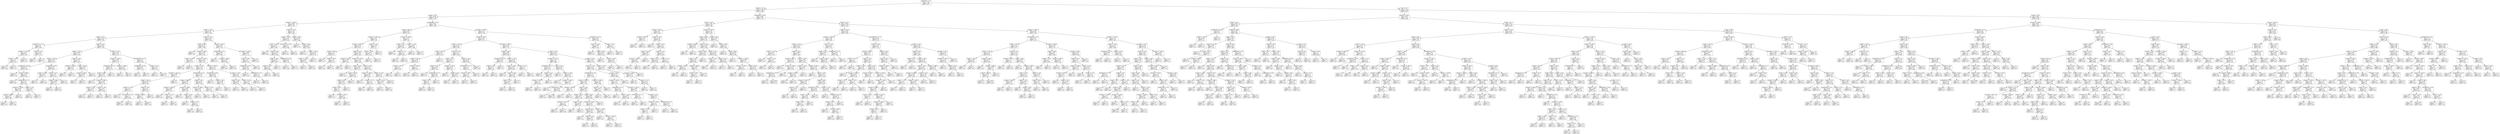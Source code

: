 digraph Tree {
node [shape=box] ;
0 [label="typeEvent <= 1.5\nmse = 2.789\nsamples = 700\nvalue = 4.677"] ;
1 [label="banden <= 1.5\nmse = 0.104\nsamples = 342\nvalue = 3.006"] ;
0 -> 1 [labeldistance=2.5, labelangle=45, headlabel="True"] ;
2 [label="hoogte <= 30.5\nmse = 0.045\nsamples = 184\nvalue = 2.776"] ;
1 -> 2 ;
3 [label="toespoor <= 1004.5\nmse = 0.039\nsamples = 84\nvalue = 2.705"] ;
2 -> 3 ;
4 [label="camber <= -0.55\nmse = 0.035\nsamples = 71\nvalue = 2.669"] ;
3 -> 4 ;
5 [label="hoogte <= 20.5\nmse = 0.04\nsamples = 34\nvalue = 2.736"] ;
4 -> 5 ;
6 [label="bandendruk <= 0.75\nmse = 0.017\nsamples = 5\nvalue = 2.634"] ;
5 -> 6 ;
7 [label="toespoor <= 1001.0\nmse = 0.017\nsamples = 3\nvalue = 2.567"] ;
6 -> 7 ;
8 [label="camber <= -0.85\nmse = 0.0\nsamples = 2\nvalue = 2.475"] ;
7 -> 8 ;
9 [label="mse = 0.0\nsamples = 1\nvalue = 2.48"] ;
8 -> 9 ;
10 [label="mse = -0.0\nsamples = 1\nvalue = 2.47"] ;
8 -> 10 ;
11 [label="mse = 0.0\nsamples = 1\nvalue = 2.75"] ;
7 -> 11 ;
12 [label="camber <= -0.9\nmse = 0.001\nsamples = 2\nvalue = 2.735"] ;
6 -> 12 ;
13 [label="mse = 0.0\nsamples = 1\nvalue = 2.7"] ;
12 -> 13 ;
14 [label="mse = -0.0\nsamples = 1\nvalue = 2.77"] ;
12 -> 14 ;
15 [label="hoogte <= 24.5\nmse = 0.042\nsamples = 29\nvalue = 2.753"] ;
5 -> 15 ;
16 [label="hoogte <= 23.5\nmse = 0.039\nsamples = 17\nvalue = 2.788"] ;
15 -> 16 ;
17 [label="hoogte <= 21.5\nmse = 0.028\nsamples = 12\nvalue = 2.735"] ;
16 -> 17 ;
18 [label="bandendruk <= 0.65\nmse = 0.018\nsamples = 7\nvalue = 2.809"] ;
17 -> 18 ;
19 [label="mse = 0.0\nsamples = 1\nvalue = 2.59"] ;
18 -> 19 ;
20 [label="toespoor <= 996.5\nmse = 0.011\nsamples = 6\nvalue = 2.845"] ;
18 -> 20 ;
21 [label="mse = 0.0\nsamples = 1\nvalue = 2.68"] ;
20 -> 21 ;
22 [label="bandendruk <= 0.75\nmse = 0.007\nsamples = 5\nvalue = 2.878"] ;
20 -> 22 ;
23 [label="toespoor <= 1003.0\nmse = 0.004\nsamples = 3\nvalue = 2.93"] ;
22 -> 23 ;
24 [label="toespoor <= 999.5\nmse = 0.001\nsamples = 2\nvalue = 2.885"] ;
23 -> 24 ;
25 [label="mse = 0.0\nsamples = 1\nvalue = 2.91"] ;
24 -> 25 ;
26 [label="mse = 0.0\nsamples = 1\nvalue = 2.86"] ;
24 -> 26 ;
27 [label="mse = 0.0\nsamples = 1\nvalue = 3.02"] ;
23 -> 27 ;
28 [label="camber <= -0.8\nmse = 0.001\nsamples = 2\nvalue = 2.8"] ;
22 -> 28 ;
29 [label="mse = 0.0\nsamples = 1\nvalue = 2.83"] ;
28 -> 29 ;
30 [label="mse = 0.0\nsamples = 1\nvalue = 2.77"] ;
28 -> 30 ;
31 [label="bandendruk <= 0.65\nmse = 0.024\nsamples = 5\nvalue = 2.632"] ;
17 -> 31 ;
32 [label="camber <= -0.85\nmse = 0.011\nsamples = 2\nvalue = 2.775"] ;
31 -> 32 ;
33 [label="mse = 0.0\nsamples = 1\nvalue = 2.67"] ;
32 -> 33 ;
34 [label="mse = 0.0\nsamples = 1\nvalue = 2.88"] ;
32 -> 34 ;
35 [label="hoogte <= 22.5\nmse = 0.01\nsamples = 3\nvalue = 2.537"] ;
31 -> 35 ;
36 [label="toespoor <= 999.5\nmse = 0.003\nsamples = 2\nvalue = 2.475"] ;
35 -> 36 ;
37 [label="mse = 0.0\nsamples = 1\nvalue = 2.53"] ;
36 -> 37 ;
38 [label="mse = 0.0\nsamples = 1\nvalue = 2.42"] ;
36 -> 38 ;
39 [label="mse = -0.0\nsamples = 1\nvalue = 2.66"] ;
35 -> 39 ;
40 [label="camber <= -0.85\nmse = 0.042\nsamples = 5\nvalue = 2.914"] ;
16 -> 40 ;
41 [label="toespoor <= 1000.5\nmse = 0.001\nsamples = 2\nvalue = 2.68"] ;
40 -> 41 ;
42 [label="mse = 0.0\nsamples = 1\nvalue = 2.71"] ;
41 -> 42 ;
43 [label="mse = 0.0\nsamples = 1\nvalue = 2.65"] ;
41 -> 43 ;
44 [label="camber <= -0.65\nmse = 0.008\nsamples = 3\nvalue = 3.07"] ;
40 -> 44 ;
45 [label="toespoor <= 995.5\nmse = 0.001\nsamples = 2\nvalue = 3.13"] ;
44 -> 45 ;
46 [label="mse = 0.0\nsamples = 1\nvalue = 3.1"] ;
45 -> 46 ;
47 [label="mse = 0.0\nsamples = 1\nvalue = 3.16"] ;
45 -> 47 ;
48 [label="mse = 0.0\nsamples = 1\nvalue = 2.95"] ;
44 -> 48 ;
49 [label="camber <= -0.75\nmse = 0.043\nsamples = 12\nvalue = 2.704"] ;
15 -> 49 ;
50 [label="toespoor <= 1002.5\nmse = 0.034\nsamples = 8\nvalue = 2.775"] ;
49 -> 50 ;
51 [label="bandendruk <= 0.75\nmse = 0.031\nsamples = 6\nvalue = 2.725"] ;
50 -> 51 ;
52 [label="hoogte <= 26.0\nmse = 0.022\nsamples = 5\nvalue = 2.774"] ;
51 -> 52 ;
53 [label="mse = 0.0\nsamples = 1\nvalue = 2.92"] ;
52 -> 53 ;
54 [label="toespoor <= 998.0\nmse = 0.021\nsamples = 4\nvalue = 2.738"] ;
52 -> 54 ;
55 [label="hoogte <= 29.5\nmse = 0.014\nsamples = 2\nvalue = 2.83"] ;
54 -> 55 ;
56 [label="mse = 0.0\nsamples = 1\nvalue = 2.95"] ;
55 -> 56 ;
57 [label="mse = 0.0\nsamples = 1\nvalue = 2.71"] ;
55 -> 57 ;
58 [label="camber <= -0.85\nmse = 0.011\nsamples = 2\nvalue = 2.645"] ;
54 -> 58 ;
59 [label="mse = 0.0\nsamples = 1\nvalue = 2.54"] ;
58 -> 59 ;
60 [label="mse = -0.0\nsamples = 1\nvalue = 2.75"] ;
58 -> 60 ;
61 [label="mse = -0.0\nsamples = 1\nvalue = 2.48"] ;
51 -> 61 ;
62 [label="toespoor <= 1003.5\nmse = 0.016\nsamples = 2\nvalue = 2.925"] ;
50 -> 62 ;
63 [label="mse = 0.0\nsamples = 1\nvalue = 3.05"] ;
62 -> 63 ;
64 [label="mse = 0.0\nsamples = 1\nvalue = 2.8"] ;
62 -> 64 ;
65 [label="bandendruk <= 0.75\nmse = 0.03\nsamples = 4\nvalue = 2.562"] ;
49 -> 65 ;
66 [label="bandendruk <= 0.65\nmse = 0.001\nsamples = 2\nvalue = 2.715"] ;
65 -> 66 ;
67 [label="mse = 0.0\nsamples = 1\nvalue = 2.69"] ;
66 -> 67 ;
68 [label="mse = 0.0\nsamples = 1\nvalue = 2.74"] ;
66 -> 68 ;
69 [label="hoogte <= 27.5\nmse = 0.012\nsamples = 2\nvalue = 2.41"] ;
65 -> 69 ;
70 [label="mse = 0.0\nsamples = 1\nvalue = 2.52"] ;
69 -> 70 ;
71 [label="mse = -0.0\nsamples = 1\nvalue = 2.3"] ;
69 -> 71 ;
72 [label="camber <= -0.15\nmse = 0.023\nsamples = 37\nvalue = 2.609"] ;
4 -> 72 ;
73 [label="hoogte <= 20.5\nmse = 0.017\nsamples = 28\nvalue = 2.562"] ;
72 -> 73 ;
74 [label="mse = 0.0\nsamples = 1\nvalue = 2.81"] ;
73 -> 74 ;
75 [label="toespoor <= 995.5\nmse = 0.016\nsamples = 27\nvalue = 2.553"] ;
73 -> 75 ;
76 [label="camber <= -0.35\nmse = 0.001\nsamples = 2\nvalue = 2.705"] ;
75 -> 76 ;
77 [label="mse = 0.0\nsamples = 1\nvalue = 2.68"] ;
76 -> 77 ;
78 [label="mse = 0.0\nsamples = 1\nvalue = 2.73"] ;
76 -> 78 ;
79 [label="toespoor <= 1002.5\nmse = 0.015\nsamples = 25\nvalue = 2.54"] ;
75 -> 79 ;
80 [label="camber <= -0.35\nmse = 0.013\nsamples = 18\nvalue = 2.511"] ;
79 -> 80 ;
81 [label="toespoor <= 1001.5\nmse = 0.005\nsamples = 7\nvalue = 2.417"] ;
80 -> 81 ;
82 [label="hoogte <= 24.0\nmse = 0.002\nsamples = 6\nvalue = 2.442"] ;
81 -> 82 ;
83 [label="hoogte <= 21.5\nmse = 0.0\nsamples = 3\nvalue = 2.477"] ;
82 -> 83 ;
84 [label="mse = 0.0\nsamples = 1\nvalue = 2.46"] ;
83 -> 84 ;
85 [label="bandendruk <= 0.65\nmse = 0.0\nsamples = 2\nvalue = 2.485"] ;
83 -> 85 ;
86 [label="mse = 0.0\nsamples = 1\nvalue = 2.49"] ;
85 -> 86 ;
87 [label="mse = -0.0\nsamples = 1\nvalue = 2.48"] ;
85 -> 87 ;
88 [label="hoogte <= 28.5\nmse = 0.0\nsamples = 3\nvalue = 2.407"] ;
82 -> 88 ;
89 [label="toespoor <= 998.0\nmse = 0.0\nsamples = 2\nvalue = 2.42"] ;
88 -> 89 ;
90 [label="mse = 0.0\nsamples = 1\nvalue = 2.41"] ;
89 -> 90 ;
91 [label="mse = 0.0\nsamples = 1\nvalue = 2.43"] ;
89 -> 91 ;
92 [label="mse = 0.0\nsamples = 1\nvalue = 2.38"] ;
88 -> 92 ;
93 [label="mse = 0.0\nsamples = 1\nvalue = 2.27"] ;
81 -> 93 ;
94 [label="bandendruk <= 0.75\nmse = 0.009\nsamples = 11\nvalue = 2.571"] ;
80 -> 94 ;
95 [label="toespoor <= 998.5\nmse = 0.009\nsamples = 7\nvalue = 2.607"] ;
94 -> 95 ;
96 [label="toespoor <= 996.5\nmse = 0.004\nsamples = 3\nvalue = 2.537"] ;
95 -> 96 ;
97 [label="mse = 0.0\nsamples = 1\nvalue = 2.62"] ;
96 -> 97 ;
98 [label="camber <= -0.25\nmse = 0.0\nsamples = 2\nvalue = 2.495"] ;
96 -> 98 ;
99 [label="mse = 0.0\nsamples = 1\nvalue = 2.51"] ;
98 -> 99 ;
100 [label="mse = -0.0\nsamples = 1\nvalue = 2.48"] ;
98 -> 100 ;
101 [label="toespoor <= 999.5\nmse = 0.006\nsamples = 4\nvalue = 2.66"] ;
95 -> 101 ;
102 [label="mse = 0.0\nsamples = 1\nvalue = 2.78"] ;
101 -> 102 ;
103 [label="hoogte <= 23.5\nmse = 0.001\nsamples = 3\nvalue = 2.62"] ;
101 -> 103 ;
104 [label="mse = 0.0\nsamples = 1\nvalue = 2.57"] ;
103 -> 104 ;
105 [label="hoogte <= 27.0\nmse = 0.0\nsamples = 2\nvalue = 2.645"] ;
103 -> 105 ;
106 [label="mse = 0.0\nsamples = 1\nvalue = 2.66"] ;
105 -> 106 ;
107 [label="mse = 0.0\nsamples = 1\nvalue = 2.63"] ;
105 -> 107 ;
108 [label="hoogte <= 22.5\nmse = 0.002\nsamples = 4\nvalue = 2.508"] ;
94 -> 108 ;
109 [label="toespoor <= 999.0\nmse = 0.002\nsamples = 2\nvalue = 2.48"] ;
108 -> 109 ;
110 [label="mse = 0.0\nsamples = 1\nvalue = 2.53"] ;
109 -> 110 ;
111 [label="mse = 0.0\nsamples = 1\nvalue = 2.43"] ;
109 -> 111 ;
112 [label="hoogte <= 24.5\nmse = 0.0\nsamples = 2\nvalue = 2.535"] ;
108 -> 112 ;
113 [label="mse = 0.0\nsamples = 1\nvalue = 2.55"] ;
112 -> 113 ;
114 [label="mse = -0.0\nsamples = 1\nvalue = 2.52"] ;
112 -> 114 ;
115 [label="toespoor <= 1003.5\nmse = 0.012\nsamples = 7\nvalue = 2.616"] ;
79 -> 115 ;
116 [label="bandendruk <= 0.65\nmse = 0.009\nsamples = 3\nvalue = 2.693"] ;
115 -> 116 ;
117 [label="mse = 0.0\nsamples = 1\nvalue = 2.57"] ;
116 -> 117 ;
118 [label="hoogte <= 26.0\nmse = 0.002\nsamples = 2\nvalue = 2.755"] ;
116 -> 118 ;
119 [label="mse = 0.0\nsamples = 1\nvalue = 2.71"] ;
118 -> 119 ;
120 [label="mse = 0.0\nsamples = 1\nvalue = 2.8"] ;
118 -> 120 ;
121 [label="camber <= -0.45\nmse = 0.007\nsamples = 4\nvalue = 2.558"] ;
115 -> 121 ;
122 [label="hoogte <= 23.5\nmse = 0.006\nsamples = 2\nvalue = 2.61"] ;
121 -> 122 ;
123 [label="mse = 0.0\nsamples = 1\nvalue = 2.53"] ;
122 -> 123 ;
124 [label="mse = 0.0\nsamples = 1\nvalue = 2.69"] ;
122 -> 124 ;
125 [label="camber <= -0.35\nmse = 0.001\nsamples = 2\nvalue = 2.505"] ;
121 -> 125 ;
126 [label="mse = 0.0\nsamples = 1\nvalue = 2.54"] ;
125 -> 126 ;
127 [label="mse = 0.0\nsamples = 1\nvalue = 2.47"] ;
125 -> 127 ;
128 [label="toespoor <= 997.5\nmse = 0.012\nsamples = 9\nvalue = 2.754"] ;
72 -> 128 ;
129 [label="bandendruk <= 0.75\nmse = 0.008\nsamples = 3\nvalue = 2.837"] ;
128 -> 129 ;
130 [label="mse = 0.0\nsamples = 1\nvalue = 2.72"] ;
129 -> 130 ;
131 [label="toespoor <= 996.0\nmse = 0.001\nsamples = 2\nvalue = 2.895"] ;
129 -> 131 ;
132 [label="mse = 0.0\nsamples = 1\nvalue = 2.86"] ;
131 -> 132 ;
133 [label="mse = -0.0\nsamples = 1\nvalue = 2.93"] ;
131 -> 133 ;
134 [label="toespoor <= 1003.5\nmse = 0.009\nsamples = 6\nvalue = 2.713"] ;
128 -> 134 ;
135 [label="hoogte <= 29.0\nmse = 0.01\nsamples = 4\nvalue = 2.675"] ;
134 -> 135 ;
136 [label="bandendruk <= 0.65\nmse = 0.002\nsamples = 3\nvalue = 2.623"] ;
135 -> 136 ;
137 [label="mse = 0.0\nsamples = 1\nvalue = 2.56"] ;
136 -> 137 ;
138 [label="bandendruk <= 0.75\nmse = 0.0\nsamples = 2\nvalue = 2.655"] ;
136 -> 138 ;
139 [label="mse = 0.0\nsamples = 1\nvalue = 2.65"] ;
138 -> 139 ;
140 [label="mse = -0.0\nsamples = 1\nvalue = 2.66"] ;
138 -> 140 ;
141 [label="mse = 0.0\nsamples = 1\nvalue = 2.83"] ;
135 -> 141 ;
142 [label="mse = 0.0\nsamples = 2\nvalue = 2.79"] ;
134 -> 142 ;
143 [label="camber <= -0.35\nmse = 0.016\nsamples = 13\nvalue = 2.902"] ;
3 -> 143 ;
144 [label="camber <= -0.65\nmse = 0.014\nsamples = 8\nvalue = 2.961"] ;
143 -> 144 ;
145 [label="camber <= -0.85\nmse = 0.015\nsamples = 6\nvalue = 2.933"] ;
144 -> 145 ;
146 [label="mse = 0.0\nsamples = 1\nvalue = 3.06"] ;
145 -> 146 ;
147 [label="hoogte <= 25.5\nmse = 0.014\nsamples = 5\nvalue = 2.908"] ;
145 -> 147 ;
148 [label="hoogte <= 23.0\nmse = 0.014\nsamples = 3\nvalue = 2.967"] ;
147 -> 148 ;
149 [label="camber <= -0.75\nmse = 0.001\nsamples = 2\nvalue = 2.885"] ;
148 -> 149 ;
150 [label="mse = 0.0\nsamples = 1\nvalue = 2.91"] ;
149 -> 150 ;
151 [label="mse = 0.0\nsamples = 1\nvalue = 2.86"] ;
149 -> 151 ;
152 [label="mse = 0.0\nsamples = 1\nvalue = 3.13"] ;
148 -> 152 ;
153 [label="bandendruk <= 0.65\nmse = 0.002\nsamples = 2\nvalue = 2.82"] ;
147 -> 153 ;
154 [label="mse = 0.0\nsamples = 1\nvalue = 2.86"] ;
153 -> 154 ;
155 [label="mse = 0.0\nsamples = 1\nvalue = 2.78"] ;
153 -> 155 ;
156 [label="bandendruk <= 0.65\nmse = 0.0\nsamples = 2\nvalue = 3.045"] ;
144 -> 156 ;
157 [label="mse = 0.0\nsamples = 1\nvalue = 3.04"] ;
156 -> 157 ;
158 [label="mse = 0.0\nsamples = 1\nvalue = 3.05"] ;
156 -> 158 ;
159 [label="hoogte <= 24.0\nmse = 0.006\nsamples = 5\nvalue = 2.806"] ;
143 -> 159 ;
160 [label="mse = 0.0\nsamples = 1\nvalue = 2.73"] ;
159 -> 160 ;
161 [label="hoogte <= 25.5\nmse = 0.006\nsamples = 4\nvalue = 2.825"] ;
159 -> 161 ;
162 [label="mse = 0.0\nsamples = 1\nvalue = 2.91"] ;
161 -> 162 ;
163 [label="camber <= -0.05\nmse = 0.005\nsamples = 3\nvalue = 2.797"] ;
161 -> 163 ;
164 [label="camber <= -0.15\nmse = 0.002\nsamples = 2\nvalue = 2.84"] ;
163 -> 164 ;
165 [label="mse = 0.0\nsamples = 1\nvalue = 2.8"] ;
164 -> 165 ;
166 [label="mse = 0.0\nsamples = 1\nvalue = 2.88"] ;
164 -> 166 ;
167 [label="mse = 0.0\nsamples = 1\nvalue = 2.71"] ;
163 -> 167 ;
168 [label="bandendruk <= 0.65\nmse = 0.043\nsamples = 100\nvalue = 2.836"] ;
2 -> 168 ;
169 [label="hoogte <= 39.5\nmse = 0.038\nsamples = 27\nvalue = 2.924"] ;
168 -> 169 ;
170 [label="toespoor <= 1002.5\nmse = 0.041\nsamples = 22\nvalue = 2.95"] ;
169 -> 170 ;
171 [label="toespoor <= 995.5\nmse = 0.043\nsamples = 18\nvalue = 2.917"] ;
170 -> 171 ;
172 [label="hoogte <= 34.0\nmse = 0.122\nsamples = 3\nvalue = 3.05"] ;
171 -> 172 ;
173 [label="mse = 0.0\nsamples = 1\nvalue = 2.57"] ;
172 -> 173 ;
174 [label="hoogte <= 38.0\nmse = 0.01\nsamples = 2\nvalue = 3.29"] ;
172 -> 174 ;
175 [label="mse = 0.0\nsamples = 1\nvalue = 3.39"] ;
174 -> 175 ;
176 [label="mse = -0.0\nsamples = 1\nvalue = 3.19"] ;
174 -> 176 ;
177 [label="hoogte <= 32.5\nmse = 0.023\nsamples = 15\nvalue = 2.891"] ;
171 -> 177 ;
178 [label="toespoor <= 997.5\nmse = 0.002\nsamples = 3\nvalue = 3.03"] ;
177 -> 178 ;
179 [label="mse = 0.0\nsamples = 1\nvalue = 3.09"] ;
178 -> 179 ;
180 [label="mse = 0.0\nsamples = 2\nvalue = 3.0"] ;
178 -> 180 ;
181 [label="toespoor <= 1000.5\nmse = 0.022\nsamples = 12\nvalue = 2.856"] ;
177 -> 181 ;
182 [label="camber <= -0.9\nmse = 0.006\nsamples = 6\nvalue = 2.78"] ;
181 -> 182 ;
183 [label="mse = 0.0\nsamples = 1\nvalue = 2.65"] ;
182 -> 183 ;
184 [label="camber <= -0.35\nmse = 0.003\nsamples = 5\nvalue = 2.806"] ;
182 -> 184 ;
185 [label="hoogte <= 38.5\nmse = 0.001\nsamples = 4\nvalue = 2.782"] ;
184 -> 185 ;
186 [label="hoogte <= 36.0\nmse = 0.0\nsamples = 3\nvalue = 2.8"] ;
185 -> 186 ;
187 [label="mse = 0.0\nsamples = 1\nvalue = 2.79"] ;
186 -> 187 ;
188 [label="toespoor <= 997.5\nmse = 0.0\nsamples = 2\nvalue = 2.805"] ;
186 -> 188 ;
189 [label="mse = 0.0\nsamples = 1\nvalue = 2.8"] ;
188 -> 189 ;
190 [label="mse = 0.0\nsamples = 1\nvalue = 2.81"] ;
188 -> 190 ;
191 [label="mse = 0.0\nsamples = 1\nvalue = 2.73"] ;
185 -> 191 ;
192 [label="mse = -0.0\nsamples = 1\nvalue = 2.9"] ;
184 -> 192 ;
193 [label="camber <= -0.6\nmse = 0.027\nsamples = 6\nvalue = 2.932"] ;
181 -> 193 ;
194 [label="toespoor <= 1001.5\nmse = 0.006\nsamples = 3\nvalue = 3.033"] ;
193 -> 194 ;
195 [label="mse = 0.0\nsamples = 1\nvalue = 3.14"] ;
194 -> 195 ;
196 [label="camber <= -0.75\nmse = 0.0\nsamples = 2\nvalue = 2.98"] ;
194 -> 196 ;
197 [label="mse = 0.0\nsamples = 1\nvalue = 3.0"] ;
196 -> 197 ;
198 [label="mse = 0.0\nsamples = 1\nvalue = 2.96"] ;
196 -> 198 ;
199 [label="camber <= -0.15\nmse = 0.027\nsamples = 3\nvalue = 2.83"] ;
193 -> 199 ;
200 [label="camber <= -0.35\nmse = 0.004\nsamples = 2\nvalue = 2.72"] ;
199 -> 200 ;
201 [label="mse = 0.0\nsamples = 1\nvalue = 2.78"] ;
200 -> 201 ;
202 [label="mse = 0.0\nsamples = 1\nvalue = 2.66"] ;
200 -> 202 ;
203 [label="mse = 0.0\nsamples = 1\nvalue = 3.05"] ;
199 -> 203 ;
204 [label="camber <= -0.45\nmse = 0.004\nsamples = 4\nvalue = 3.1"] ;
170 -> 204 ;
205 [label="camber <= -0.85\nmse = 0.001\nsamples = 3\nvalue = 3.133"] ;
204 -> 205 ;
206 [label="mse = 0.0\nsamples = 1\nvalue = 3.18"] ;
205 -> 206 ;
207 [label="mse = -0.0\nsamples = 2\nvalue = 3.11"] ;
205 -> 207 ;
208 [label="mse = 0.0\nsamples = 1\nvalue = 3.0"] ;
204 -> 208 ;
209 [label="toespoor <= 1000.5\nmse = 0.011\nsamples = 5\nvalue = 2.81"] ;
169 -> 209 ;
210 [label="camber <= -0.7\nmse = 0.003\nsamples = 3\nvalue = 2.887"] ;
209 -> 210 ;
211 [label="mse = 0.0\nsamples = 1\nvalue = 2.81"] ;
210 -> 211 ;
212 [label="camber <= -0.4\nmse = 0.0\nsamples = 2\nvalue = 2.925"] ;
210 -> 212 ;
213 [label="mse = 0.0\nsamples = 1\nvalue = 2.92"] ;
212 -> 213 ;
214 [label="mse = 0.0\nsamples = 1\nvalue = 2.93"] ;
212 -> 214 ;
215 [label="camber <= -0.55\nmse = 0.002\nsamples = 2\nvalue = 2.695"] ;
209 -> 215 ;
216 [label="mse = 0.0\nsamples = 1\nvalue = 2.65"] ;
215 -> 216 ;
217 [label="mse = -0.0\nsamples = 1\nvalue = 2.74"] ;
215 -> 217 ;
218 [label="toespoor <= 1004.5\nmse = 0.04\nsamples = 73\nvalue = 2.804"] ;
168 -> 218 ;
219 [label="toespoor <= 997.5\nmse = 0.037\nsamples = 67\nvalue = 2.787"] ;
218 -> 219 ;
220 [label="camber <= -0.65\nmse = 0.041\nsamples = 16\nvalue = 2.901"] ;
219 -> 220 ;
221 [label="hoogte <= 39.5\nmse = 0.04\nsamples = 5\nvalue = 3.082"] ;
220 -> 221 ;
222 [label="hoogte <= 37.5\nmse = 0.009\nsamples = 4\nvalue = 3.172"] ;
221 -> 222 ;
223 [label="camber <= -0.85\nmse = 0.0\nsamples = 2\nvalue = 3.265"] ;
222 -> 223 ;
224 [label="mse = 0.0\nsamples = 1\nvalue = 3.26"] ;
223 -> 224 ;
225 [label="mse = 0.0\nsamples = 1\nvalue = 3.27"] ;
223 -> 225 ;
226 [label="toespoor <= 995.5\nmse = 0.0\nsamples = 2\nvalue = 3.08"] ;
222 -> 226 ;
227 [label="mse = 0.0\nsamples = 1\nvalue = 3.09"] ;
226 -> 227 ;
228 [label="mse = -0.0\nsamples = 1\nvalue = 3.07"] ;
226 -> 228 ;
229 [label="mse = -0.0\nsamples = 1\nvalue = 2.72"] ;
221 -> 229 ;
230 [label="camber <= -0.25\nmse = 0.02\nsamples = 11\nvalue = 2.819"] ;
220 -> 230 ;
231 [label="camber <= -0.4\nmse = 0.017\nsamples = 7\nvalue = 2.753"] ;
230 -> 231 ;
232 [label="hoogte <= 31.5\nmse = 0.006\nsamples = 4\nvalue = 2.83"] ;
231 -> 232 ;
233 [label="mse = 0.0\nsamples = 1\nvalue = 2.95"] ;
232 -> 233 ;
234 [label="bandendruk <= 0.75\nmse = 0.002\nsamples = 3\nvalue = 2.79"] ;
232 -> 234 ;
235 [label="hoogte <= 35.5\nmse = 0.0\nsamples = 2\nvalue = 2.82"] ;
234 -> 235 ;
236 [label="mse = 0.0\nsamples = 1\nvalue = 2.81"] ;
235 -> 236 ;
237 [label="mse = -0.0\nsamples = 1\nvalue = 2.83"] ;
235 -> 237 ;
238 [label="mse = -0.0\nsamples = 1\nvalue = 2.73"] ;
234 -> 238 ;
239 [label="toespoor <= 995.5\nmse = 0.013\nsamples = 3\nvalue = 2.65"] ;
231 -> 239 ;
240 [label="mse = 0.0\nsamples = 1\nvalue = 2.81"] ;
239 -> 240 ;
241 [label="hoogte <= 35.0\nmse = 0.001\nsamples = 2\nvalue = 2.57"] ;
239 -> 241 ;
242 [label="mse = 0.0\nsamples = 1\nvalue = 2.6"] ;
241 -> 242 ;
243 [label="mse = -0.0\nsamples = 1\nvalue = 2.54"] ;
241 -> 243 ;
244 [label="camber <= -0.15\nmse = 0.004\nsamples = 4\nvalue = 2.935"] ;
230 -> 244 ;
245 [label="bandendruk <= 0.75\nmse = 0.0\nsamples = 3\nvalue = 2.9"] ;
244 -> 245 ;
246 [label="toespoor <= 996.5\nmse = 0.0\nsamples = 2\nvalue = 2.915"] ;
245 -> 246 ;
247 [label="mse = 0.0\nsamples = 1\nvalue = 2.91"] ;
246 -> 247 ;
248 [label="mse = 0.0\nsamples = 1\nvalue = 2.92"] ;
246 -> 248 ;
249 [label="mse = -0.0\nsamples = 1\nvalue = 2.87"] ;
245 -> 249 ;
250 [label="mse = -0.0\nsamples = 1\nvalue = 3.04"] ;
244 -> 250 ;
251 [label="toespoor <= 998.5\nmse = 0.031\nsamples = 51\nvalue = 2.751"] ;
219 -> 251 ;
252 [label="hoogte <= 33.5\nmse = 0.028\nsamples = 9\nvalue = 2.598"] ;
251 -> 252 ;
253 [label="bandendruk <= 0.75\nmse = 0.034\nsamples = 3\nvalue = 2.717"] ;
252 -> 253 ;
254 [label="camber <= -0.4\nmse = 0.02\nsamples = 2\nvalue = 2.82"] ;
253 -> 254 ;
255 [label="mse = 0.0\nsamples = 1\nvalue = 2.96"] ;
254 -> 255 ;
256 [label="mse = -0.0\nsamples = 1\nvalue = 2.68"] ;
254 -> 256 ;
257 [label="mse = 0.0\nsamples = 1\nvalue = 2.51"] ;
253 -> 257 ;
258 [label="camber <= -0.35\nmse = 0.014\nsamples = 6\nvalue = 2.538"] ;
252 -> 258 ;
259 [label="camber <= -0.85\nmse = 0.006\nsamples = 4\nvalue = 2.608"] ;
258 -> 259 ;
260 [label="mse = 0.0\nsamples = 1\nvalue = 2.49"] ;
259 -> 260 ;
261 [label="hoogte <= 36.5\nmse = 0.002\nsamples = 3\nvalue = 2.647"] ;
259 -> 261 ;
262 [label="camber <= -0.6\nmse = 0.001\nsamples = 2\nvalue = 2.615"] ;
261 -> 262 ;
263 [label="mse = 0.0\nsamples = 1\nvalue = 2.64"] ;
262 -> 263 ;
264 [label="mse = -0.0\nsamples = 1\nvalue = 2.59"] ;
262 -> 264 ;
265 [label="mse = -0.0\nsamples = 1\nvalue = 2.71"] ;
261 -> 265 ;
266 [label="camber <= -0.25\nmse = 0.0\nsamples = 2\nvalue = 2.4"] ;
258 -> 266 ;
267 [label="mse = 0.0\nsamples = 1\nvalue = 2.41"] ;
266 -> 267 ;
268 [label="mse = -0.0\nsamples = 1\nvalue = 2.39"] ;
266 -> 268 ;
269 [label="hoogte <= 32.5\nmse = 0.025\nsamples = 42\nvalue = 2.784"] ;
251 -> 269 ;
270 [label="toespoor <= 1001.5\nmse = 0.04\nsamples = 10\nvalue = 2.883"] ;
269 -> 270 ;
271 [label="bandendruk <= 0.75\nmse = 0.023\nsamples = 4\nvalue = 2.752"] ;
270 -> 271 ;
272 [label="mse = 0.0\nsamples = 1\nvalue = 3.0"] ;
271 -> 272 ;
273 [label="hoogte <= 31.5\nmse = 0.004\nsamples = 3\nvalue = 2.67"] ;
271 -> 273 ;
274 [label="toespoor <= 1000.5\nmse = 0.0\nsamples = 2\nvalue = 2.625"] ;
273 -> 274 ;
275 [label="mse = 0.0\nsamples = 1\nvalue = 2.62"] ;
274 -> 275 ;
276 [label="mse = 0.0\nsamples = 1\nvalue = 2.63"] ;
274 -> 276 ;
277 [label="mse = -0.0\nsamples = 1\nvalue = 2.76"] ;
273 -> 277 ;
278 [label="hoogte <= 31.5\nmse = 0.032\nsamples = 6\nvalue = 2.97"] ;
270 -> 278 ;
279 [label="mse = 0.0\nsamples = 1\nvalue = 3.2"] ;
278 -> 279 ;
280 [label="camber <= -0.85\nmse = 0.025\nsamples = 5\nvalue = 2.924"] ;
278 -> 280 ;
281 [label="mse = 0.0\nsamples = 1\nvalue = 3.14"] ;
280 -> 281 ;
282 [label="toespoor <= 1003.5\nmse = 0.017\nsamples = 4\nvalue = 2.87"] ;
280 -> 282 ;
283 [label="mse = 0.0\nsamples = 1\nvalue = 2.65"] ;
282 -> 283 ;
284 [label="bandendruk <= 0.75\nmse = 0.001\nsamples = 3\nvalue = 2.943"] ;
282 -> 284 ;
285 [label="mse = 0.0\nsamples = 1\nvalue = 2.91"] ;
284 -> 285 ;
286 [label="mse = 0.001\nsamples = 2\nvalue = 2.96"] ;
284 -> 286 ;
287 [label="hoogte <= 39.5\nmse = 0.017\nsamples = 32\nvalue = 2.752"] ;
269 -> 287 ;
288 [label="camber <= -0.45\nmse = 0.014\nsamples = 28\nvalue = 2.769"] ;
287 -> 288 ;
289 [label="bandendruk <= 0.75\nmse = 0.011\nsamples = 17\nvalue = 2.814"] ;
288 -> 289 ;
290 [label="toespoor <= 1000.5\nmse = 0.009\nsamples = 14\nvalue = 2.799"] ;
289 -> 290 ;
291 [label="toespoor <= 999.5\nmse = 0.0\nsamples = 2\nvalue = 2.725"] ;
290 -> 291 ;
292 [label="mse = 0.0\nsamples = 1\nvalue = 2.72"] ;
291 -> 292 ;
293 [label="mse = 0.0\nsamples = 1\nvalue = 2.73"] ;
291 -> 293 ;
294 [label="hoogte <= 34.5\nmse = 0.009\nsamples = 12\nvalue = 2.811"] ;
290 -> 294 ;
295 [label="hoogte <= 33.5\nmse = 0.013\nsamples = 4\nvalue = 2.758"] ;
294 -> 295 ;
296 [label="toespoor <= 1002.5\nmse = 0.0\nsamples = 2\nvalue = 2.865"] ;
295 -> 296 ;
297 [label="mse = 0.0\nsamples = 1\nvalue = 2.87"] ;
296 -> 297 ;
298 [label="mse = -0.0\nsamples = 1\nvalue = 2.86"] ;
296 -> 298 ;
299 [label="camber <= -0.65\nmse = 0.002\nsamples = 2\nvalue = 2.65"] ;
295 -> 299 ;
300 [label="mse = 0.0\nsamples = 1\nvalue = 2.7"] ;
299 -> 300 ;
301 [label="mse = -0.0\nsamples = 1\nvalue = 2.6"] ;
299 -> 301 ;
302 [label="hoogte <= 38.0\nmse = 0.005\nsamples = 8\nvalue = 2.838"] ;
294 -> 302 ;
303 [label="toespoor <= 1002.5\nmse = 0.003\nsamples = 7\nvalue = 2.857"] ;
302 -> 303 ;
304 [label="hoogte <= 35.5\nmse = 0.003\nsamples = 4\nvalue = 2.835"] ;
303 -> 304 ;
305 [label="mse = 0.0\nsamples = 1\nvalue = 2.91"] ;
304 -> 305 ;
306 [label="camber <= -0.6\nmse = 0.002\nsamples = 3\nvalue = 2.81"] ;
304 -> 306 ;
307 [label="mse = 0.0\nsamples = 1\nvalue = 2.75"] ;
306 -> 307 ;
308 [label="mse = 0.0\nsamples = 2\nvalue = 2.84"] ;
306 -> 308 ;
309 [label="camber <= -0.65\nmse = 0.002\nsamples = 3\nvalue = 2.887"] ;
303 -> 309 ;
310 [label="mse = 0.0\nsamples = 1\nvalue = 2.83"] ;
309 -> 310 ;
311 [label="toespoor <= 1003.5\nmse = 0.0\nsamples = 2\nvalue = 2.915"] ;
309 -> 311 ;
312 [label="mse = 0.0\nsamples = 1\nvalue = 2.91"] ;
311 -> 312 ;
313 [label="mse = 0.0\nsamples = 1\nvalue = 2.92"] ;
311 -> 313 ;
314 [label="mse = -0.0\nsamples = 1\nvalue = 2.7"] ;
302 -> 314 ;
315 [label="toespoor <= 1000.5\nmse = 0.016\nsamples = 3\nvalue = 2.883"] ;
289 -> 315 ;
316 [label="camber <= -0.8\nmse = 0.013\nsamples = 2\nvalue = 2.825"] ;
315 -> 316 ;
317 [label="mse = 0.0\nsamples = 1\nvalue = 2.71"] ;
316 -> 317 ;
318 [label="mse = -0.0\nsamples = 1\nvalue = 2.94"] ;
316 -> 318 ;
319 [label="mse = 0.0\nsamples = 1\nvalue = 3.0"] ;
315 -> 319 ;
320 [label="hoogte <= 38.5\nmse = 0.011\nsamples = 11\nvalue = 2.699"] ;
288 -> 320 ;
321 [label="toespoor <= 1000.0\nmse = 0.01\nsamples = 10\nvalue = 2.713"] ;
320 -> 321 ;
322 [label="bandendruk <= 0.75\nmse = 0.011\nsamples = 3\nvalue = 2.667"] ;
321 -> 322 ;
323 [label="mse = 0.0\nsamples = 1\nvalue = 2.79"] ;
322 -> 323 ;
324 [label="camber <= -0.25\nmse = 0.006\nsamples = 2\nvalue = 2.605"] ;
322 -> 324 ;
325 [label="mse = 0.0\nsamples = 1\nvalue = 2.68"] ;
324 -> 325 ;
326 [label="mse = 0.0\nsamples = 1\nvalue = 2.53"] ;
324 -> 326 ;
327 [label="toespoor <= 1001.5\nmse = 0.008\nsamples = 7\nvalue = 2.733"] ;
321 -> 327 ;
328 [label="bandendruk <= 0.75\nmse = 0.0\nsamples = 2\nvalue = 2.815"] ;
327 -> 328 ;
329 [label="mse = 0.0\nsamples = 1\nvalue = 2.82"] ;
328 -> 329 ;
330 [label="mse = 0.0\nsamples = 1\nvalue = 2.81"] ;
328 -> 330 ;
331 [label="camber <= -0.2\nmse = 0.007\nsamples = 5\nvalue = 2.7"] ;
327 -> 331 ;
332 [label="toespoor <= 1003.0\nmse = 0.0\nsamples = 3\nvalue = 2.757"] ;
331 -> 332 ;
333 [label="camber <= -0.35\nmse = 0.0\nsamples = 2\nvalue = 2.75"] ;
332 -> 333 ;
334 [label="mse = 0.0\nsamples = 1\nvalue = 2.74"] ;
333 -> 334 ;
335 [label="mse = 0.0\nsamples = 1\nvalue = 2.76"] ;
333 -> 335 ;
336 [label="mse = 0.0\nsamples = 1\nvalue = 2.77"] ;
332 -> 336 ;
337 [label="bandendruk <= 0.75\nmse = 0.006\nsamples = 2\nvalue = 2.615"] ;
331 -> 337 ;
338 [label="mse = 0.0\nsamples = 1\nvalue = 2.54"] ;
337 -> 338 ;
339 [label="mse = -0.0\nsamples = 1\nvalue = 2.69"] ;
337 -> 339 ;
340 [label="mse = 0.0\nsamples = 1\nvalue = 2.56"] ;
320 -> 340 ;
341 [label="camber <= -0.55\nmse = 0.022\nsamples = 4\nvalue = 2.64"] ;
287 -> 341 ;
342 [label="toespoor <= 999.5\nmse = 0.007\nsamples = 3\nvalue = 2.713"] ;
341 -> 342 ;
343 [label="mse = 0.0\nsamples = 1\nvalue = 2.83"] ;
342 -> 343 ;
344 [label="camber <= -0.75\nmse = 0.001\nsamples = 2\nvalue = 2.655"] ;
342 -> 344 ;
345 [label="mse = 0.0\nsamples = 1\nvalue = 2.63"] ;
344 -> 345 ;
346 [label="mse = -0.0\nsamples = 1\nvalue = 2.68"] ;
344 -> 346 ;
347 [label="mse = 0.0\nsamples = 1\nvalue = 2.42"] ;
341 -> 347 ;
348 [label="bandendruk <= 0.75\nmse = 0.036\nsamples = 6\nvalue = 2.992"] ;
218 -> 348 ;
349 [label="camber <= -0.95\nmse = 0.009\nsamples = 4\nvalue = 3.115"] ;
348 -> 349 ;
350 [label="mse = 0.0\nsamples = 1\nvalue = 2.97"] ;
349 -> 350 ;
351 [label="hoogte <= 35.0\nmse = 0.002\nsamples = 3\nvalue = 3.163"] ;
349 -> 351 ;
352 [label="mse = 0.0\nsamples = 1\nvalue = 3.22"] ;
351 -> 352 ;
353 [label="camber <= -0.55\nmse = 0.001\nsamples = 2\nvalue = 3.135"] ;
351 -> 353 ;
354 [label="mse = 0.0\nsamples = 1\nvalue = 3.16"] ;
353 -> 354 ;
355 [label="mse = 0.0\nsamples = 1\nvalue = 3.11"] ;
353 -> 355 ;
356 [label="hoogte <= 32.5\nmse = 0.0\nsamples = 2\nvalue = 2.745"] ;
348 -> 356 ;
357 [label="mse = 0.0\nsamples = 1\nvalue = 2.74"] ;
356 -> 357 ;
358 [label="mse = -0.0\nsamples = 1\nvalue = 2.75"] ;
356 -> 358 ;
359 [label="bandendruk <= 0.65\nmse = 0.039\nsamples = 158\nvalue = 3.273"] ;
1 -> 359 ;
360 [label="hoogte <= 28.5\nmse = 0.031\nsamples = 30\nvalue = 3.409"] ;
359 -> 360 ;
361 [label="toespoor <= 997.5\nmse = 0.027\nsamples = 11\nvalue = 3.549"] ;
360 -> 361 ;
362 [label="toespoor <= 996.5\nmse = 0.01\nsamples = 2\nvalue = 3.31"] ;
361 -> 362 ;
363 [label="mse = 0.0\nsamples = 1\nvalue = 3.41"] ;
362 -> 363 ;
364 [label="mse = 0.0\nsamples = 1\nvalue = 3.21"] ;
362 -> 364 ;
365 [label="camber <= -0.65\nmse = 0.015\nsamples = 9\nvalue = 3.602"] ;
361 -> 365 ;
366 [label="mse = 0.0\nsamples = 1\nvalue = 3.76"] ;
365 -> 366 ;
367 [label="hoogte <= 25.5\nmse = 0.013\nsamples = 8\nvalue = 3.583"] ;
365 -> 367 ;
368 [label="hoogte <= 23.0\nmse = 0.008\nsamples = 3\nvalue = 3.627"] ;
367 -> 368 ;
369 [label="toespoor <= 1001.5\nmse = 0.001\nsamples = 2\nvalue = 3.565"] ;
368 -> 369 ;
370 [label="mse = 0.0\nsamples = 1\nvalue = 3.53"] ;
369 -> 370 ;
371 [label="mse = 0.0\nsamples = 1\nvalue = 3.6"] ;
369 -> 371 ;
372 [label="mse = 0.0\nsamples = 1\nvalue = 3.75"] ;
368 -> 372 ;
373 [label="camber <= -0.4\nmse = 0.014\nsamples = 5\nvalue = 3.556"] ;
367 -> 373 ;
374 [label="hoogte <= 27.5\nmse = 0.004\nsamples = 3\nvalue = 3.643"] ;
373 -> 374 ;
375 [label="mse = 0.0\nsamples = 1\nvalue = 3.55"] ;
374 -> 375 ;
376 [label="mse = 0.0\nsamples = 2\nvalue = 3.69"] ;
374 -> 376 ;
377 [label="camber <= -0.2\nmse = 0.0\nsamples = 2\nvalue = 3.425"] ;
373 -> 377 ;
378 [label="mse = 0.0\nsamples = 1\nvalue = 3.41"] ;
377 -> 378 ;
379 [label="mse = 0.0\nsamples = 1\nvalue = 3.44"] ;
377 -> 379 ;
380 [label="toespoor <= 1001.0\nmse = 0.015\nsamples = 19\nvalue = 3.328"] ;
360 -> 380 ;
381 [label="hoogte <= 33.0\nmse = 0.009\nsamples = 12\nvalue = 3.375"] ;
380 -> 381 ;
382 [label="toespoor <= 997.0\nmse = 0.004\nsamples = 2\nvalue = 3.23"] ;
381 -> 382 ;
383 [label="mse = 0.0\nsamples = 1\nvalue = 3.17"] ;
382 -> 383 ;
384 [label="mse = -0.0\nsamples = 1\nvalue = 3.29"] ;
382 -> 384 ;
385 [label="camber <= -0.45\nmse = 0.005\nsamples = 10\nvalue = 3.404"] ;
381 -> 385 ;
386 [label="hoogte <= 39.5\nmse = 0.005\nsamples = 6\nvalue = 3.435"] ;
385 -> 386 ;
387 [label="camber <= -0.7\nmse = 0.004\nsamples = 5\nvalue = 3.454"] ;
386 -> 387 ;
388 [label="toespoor <= 995.5\nmse = 0.0\nsamples = 2\nvalue = 3.385"] ;
387 -> 388 ;
389 [label="mse = 0.0\nsamples = 1\nvalue = 3.39"] ;
388 -> 389 ;
390 [label="mse = 0.0\nsamples = 1\nvalue = 3.38"] ;
388 -> 390 ;
391 [label="toespoor <= 998.0\nmse = 0.001\nsamples = 3\nvalue = 3.5"] ;
387 -> 391 ;
392 [label="hoogte <= 36.0\nmse = 0.0\nsamples = 2\nvalue = 3.525"] ;
391 -> 392 ;
393 [label="mse = 0.0\nsamples = 1\nvalue = 3.51"] ;
392 -> 393 ;
394 [label="mse = 0.0\nsamples = 1\nvalue = 3.54"] ;
392 -> 394 ;
395 [label="mse = -0.0\nsamples = 1\nvalue = 3.45"] ;
391 -> 395 ;
396 [label="mse = 0.0\nsamples = 1\nvalue = 3.34"] ;
386 -> 396 ;
397 [label="camber <= -0.3\nmse = 0.002\nsamples = 4\nvalue = 3.358"] ;
385 -> 397 ;
398 [label="hoogte <= 37.0\nmse = 0.0\nsamples = 2\nvalue = 3.32"] ;
397 -> 398 ;
399 [label="mse = 0.0\nsamples = 1\nvalue = 3.3"] ;
398 -> 399 ;
400 [label="mse = 0.0\nsamples = 1\nvalue = 3.34"] ;
398 -> 400 ;
401 [label="hoogte <= 37.0\nmse = 0.001\nsamples = 2\nvalue = 3.395"] ;
397 -> 401 ;
402 [label="mse = 0.0\nsamples = 1\nvalue = 3.37"] ;
401 -> 402 ;
403 [label="mse = 0.0\nsamples = 1\nvalue = 3.42"] ;
401 -> 403 ;
404 [label="hoogte <= 35.0\nmse = 0.016\nsamples = 7\nvalue = 3.247"] ;
380 -> 404 ;
405 [label="mse = 0.0\nsamples = 1\nvalue = 3.04"] ;
404 -> 405 ;
406 [label="hoogte <= 36.5\nmse = 0.01\nsamples = 6\nvalue = 3.282"] ;
404 -> 406 ;
407 [label="mse = 0.0\nsamples = 1\nvalue = 3.46"] ;
406 -> 407 ;
408 [label="hoogte <= 38.0\nmse = 0.005\nsamples = 5\nvalue = 3.246"] ;
406 -> 408 ;
409 [label="mse = 0.0\nsamples = 1\nvalue = 3.15"] ;
408 -> 409 ;
410 [label="toespoor <= 1004.5\nmse = 0.003\nsamples = 4\nvalue = 3.27"] ;
408 -> 410 ;
411 [label="toespoor <= 1003.0\nmse = 0.0\nsamples = 2\nvalue = 3.315"] ;
410 -> 411 ;
412 [label="mse = 0.0\nsamples = 1\nvalue = 3.3"] ;
411 -> 412 ;
413 [label="mse = 0.0\nsamples = 1\nvalue = 3.33"] ;
411 -> 413 ;
414 [label="hoogte <= 39.5\nmse = 0.001\nsamples = 2\nvalue = 3.225"] ;
410 -> 414 ;
415 [label="mse = 0.0\nsamples = 1\nvalue = 3.26"] ;
414 -> 415 ;
416 [label="mse = 0.0\nsamples = 1\nvalue = 3.19"] ;
414 -> 416 ;
417 [label="hoogte <= 30.5\nmse = 0.035\nsamples = 128\nvalue = 3.242"] ;
359 -> 417 ;
418 [label="camber <= -0.45\nmse = 0.038\nsamples = 64\nvalue = 3.295"] ;
417 -> 418 ;
419 [label="toespoor <= 1002.5\nmse = 0.033\nsamples = 29\nvalue = 3.383"] ;
418 -> 419 ;
420 [label="hoogte <= 22.5\nmse = 0.034\nsamples = 24\nvalue = 3.364"] ;
419 -> 420 ;
421 [label="camber <= -0.75\nmse = 0.001\nsamples = 3\nvalue = 3.233"] ;
420 -> 421 ;
422 [label="mse = 0.0\nsamples = 1\nvalue = 3.19"] ;
421 -> 422 ;
423 [label="camber <= -0.6\nmse = 0.0\nsamples = 2\nvalue = 3.255"] ;
421 -> 423 ;
424 [label="mse = 0.0\nsamples = 1\nvalue = 3.25"] ;
423 -> 424 ;
425 [label="mse = 0.0\nsamples = 1\nvalue = 3.26"] ;
423 -> 425 ;
426 [label="hoogte <= 23.5\nmse = 0.036\nsamples = 21\nvalue = 3.383"] ;
420 -> 426 ;
427 [label="toespoor <= 997.5\nmse = 0.041\nsamples = 5\nvalue = 3.518"] ;
426 -> 427 ;
428 [label="mse = 0.0\nsamples = 1\nvalue = 3.84"] ;
427 -> 428 ;
429 [label="toespoor <= 1001.5\nmse = 0.018\nsamples = 4\nvalue = 3.438"] ;
427 -> 429 ;
430 [label="bandendruk <= 0.75\nmse = 0.007\nsamples = 3\nvalue = 3.503"] ;
429 -> 430 ;
431 [label="mse = 0.0\nsamples = 1\nvalue = 3.59"] ;
430 -> 431 ;
432 [label="mse = 0.005\nsamples = 2\nvalue = 3.46"] ;
430 -> 432 ;
433 [label="mse = 0.0\nsamples = 1\nvalue = 3.24"] ;
429 -> 433 ;
434 [label="camber <= -0.85\nmse = 0.028\nsamples = 16\nvalue = 3.341"] ;
426 -> 434 ;
435 [label="camber <= -0.95\nmse = 0.032\nsamples = 3\nvalue = 3.2"] ;
434 -> 435 ;
436 [label="toespoor <= 997.0\nmse = 0.001\nsamples = 2\nvalue = 3.325"] ;
435 -> 436 ;
437 [label="mse = 0.0\nsamples = 1\nvalue = 3.36"] ;
436 -> 437 ;
438 [label="mse = -0.0\nsamples = 1\nvalue = 3.29"] ;
436 -> 438 ;
439 [label="mse = 0.0\nsamples = 1\nvalue = 2.95"] ;
435 -> 439 ;
440 [label="toespoor <= 995.5\nmse = 0.021\nsamples = 13\nvalue = 3.373"] ;
434 -> 440 ;
441 [label="mse = 0.0\nsamples = 1\nvalue = 3.67"] ;
440 -> 441 ;
442 [label="hoogte <= 24.5\nmse = 0.015\nsamples = 12\nvalue = 3.348"] ;
440 -> 442 ;
443 [label="toespoor <= 1001.5\nmse = 0.027\nsamples = 3\nvalue = 3.243"] ;
442 -> 443 ;
444 [label="camber <= -0.7\nmse = 0.003\nsamples = 2\nvalue = 3.13"] ;
443 -> 444 ;
445 [label="mse = 0.0\nsamples = 1\nvalue = 3.18"] ;
444 -> 445 ;
446 [label="mse = 0.0\nsamples = 1\nvalue = 3.08"] ;
444 -> 446 ;
447 [label="mse = -0.0\nsamples = 1\nvalue = 3.47"] ;
443 -> 447 ;
448 [label="hoogte <= 26.5\nmse = 0.006\nsamples = 9\nvalue = 3.383"] ;
442 -> 448 ;
449 [label="bandendruk <= 0.75\nmse = 0.001\nsamples = 4\nvalue = 3.423"] ;
448 -> 449 ;
450 [label="camber <= -0.55\nmse = 0.001\nsamples = 3\nvalue = 3.407"] ;
449 -> 450 ;
451 [label="hoogte <= 25.5\nmse = 0.0\nsamples = 2\nvalue = 3.385"] ;
450 -> 451 ;
452 [label="mse = 0.0\nsamples = 1\nvalue = 3.39"] ;
451 -> 452 ;
453 [label="mse = 0.0\nsamples = 1\nvalue = 3.38"] ;
451 -> 453 ;
454 [label="mse = 0.0\nsamples = 1\nvalue = 3.45"] ;
450 -> 454 ;
455 [label="mse = -0.0\nsamples = 1\nvalue = 3.47"] ;
449 -> 455 ;
456 [label="camber <= -0.75\nmse = 0.007\nsamples = 5\nvalue = 3.352"] ;
448 -> 456 ;
457 [label="mse = 0.0\nsamples = 1\nvalue = 3.49"] ;
456 -> 457 ;
458 [label="bandendruk <= 0.75\nmse = 0.002\nsamples = 4\nvalue = 3.318"] ;
456 -> 458 ;
459 [label="camber <= -0.65\nmse = 0.0\nsamples = 3\nvalue = 3.343"] ;
458 -> 459 ;
460 [label="mse = 0.0\nsamples = 1\nvalue = 3.32"] ;
459 -> 460 ;
461 [label="toespoor <= 999.5\nmse = 0.0\nsamples = 2\nvalue = 3.355"] ;
459 -> 461 ;
462 [label="mse = 0.0\nsamples = 1\nvalue = 3.34"] ;
461 -> 462 ;
463 [label="mse = 0.0\nsamples = 1\nvalue = 3.37"] ;
461 -> 463 ;
464 [label="mse = 0.0\nsamples = 1\nvalue = 3.24"] ;
458 -> 464 ;
465 [label="camber <= -0.65\nmse = 0.014\nsamples = 5\nvalue = 3.472"] ;
419 -> 465 ;
466 [label="hoogte <= 24.0\nmse = 0.015\nsamples = 3\nvalue = 3.53"] ;
465 -> 466 ;
467 [label="mse = 0.0\nsamples = 1\nvalue = 3.69"] ;
466 -> 467 ;
468 [label="hoogte <= 28.0\nmse = 0.004\nsamples = 2\nvalue = 3.45"] ;
466 -> 468 ;
469 [label="mse = 0.0\nsamples = 1\nvalue = 3.39"] ;
468 -> 469 ;
470 [label="mse = -0.0\nsamples = 1\nvalue = 3.51"] ;
468 -> 470 ;
471 [label="bandendruk <= 0.75\nmse = 0.001\nsamples = 2\nvalue = 3.385"] ;
465 -> 471 ;
472 [label="mse = 0.0\nsamples = 1\nvalue = 3.41"] ;
471 -> 472 ;
473 [label="mse = 0.0\nsamples = 1\nvalue = 3.36"] ;
471 -> 473 ;
474 [label="bandendruk <= 0.75\nmse = 0.031\nsamples = 35\nvalue = 3.223"] ;
418 -> 474 ;
475 [label="camber <= -0.05\nmse = 0.03\nsamples = 21\nvalue = 3.175"] ;
474 -> 475 ;
476 [label="toespoor <= 995.5\nmse = 0.021\nsamples = 17\nvalue = 3.14"] ;
475 -> 476 ;
477 [label="camber <= -0.15\nmse = 0.0\nsamples = 2\nvalue = 2.955"] ;
476 -> 477 ;
478 [label="mse = 0.0\nsamples = 1\nvalue = 2.95"] ;
477 -> 478 ;
479 [label="mse = 0.0\nsamples = 1\nvalue = 2.96"] ;
477 -> 479 ;
480 [label="hoogte <= 23.5\nmse = 0.019\nsamples = 15\nvalue = 3.165"] ;
476 -> 480 ;
481 [label="camber <= -0.35\nmse = 0.005\nsamples = 5\nvalue = 3.238"] ;
480 -> 481 ;
482 [label="mse = 0.0\nsamples = 1\nvalue = 3.13"] ;
481 -> 482 ;
483 [label="toespoor <= 1002.0\nmse = 0.002\nsamples = 4\nvalue = 3.265"] ;
481 -> 483 ;
484 [label="hoogte <= 22.0\nmse = 0.0\nsamples = 2\nvalue = 3.22"] ;
483 -> 484 ;
485 [label="mse = 0.0\nsamples = 1\nvalue = 3.2"] ;
484 -> 485 ;
486 [label="mse = 0.0\nsamples = 1\nvalue = 3.24"] ;
484 -> 486 ;
487 [label="hoogte <= 20.5\nmse = 0.0\nsamples = 2\nvalue = 3.31"] ;
483 -> 487 ;
488 [label="mse = 0.0\nsamples = 1\nvalue = 3.32"] ;
487 -> 488 ;
489 [label="mse = 0.0\nsamples = 1\nvalue = 3.3"] ;
487 -> 489 ;
490 [label="hoogte <= 25.0\nmse = 0.022\nsamples = 10\nvalue = 3.128"] ;
480 -> 490 ;
491 [label="toespoor <= 999.5\nmse = 0.014\nsamples = 2\nvalue = 2.98"] ;
490 -> 491 ;
492 [label="mse = 0.0\nsamples = 1\nvalue = 3.1"] ;
491 -> 492 ;
493 [label="mse = 0.0\nsamples = 1\nvalue = 2.86"] ;
491 -> 493 ;
494 [label="toespoor <= 1004.0\nmse = 0.017\nsamples = 8\nvalue = 3.165"] ;
490 -> 494 ;
495 [label="toespoor <= 1002.5\nmse = 0.017\nsamples = 7\nvalue = 3.149"] ;
494 -> 495 ;
496 [label="toespoor <= 998.5\nmse = 0.013\nsamples = 6\nvalue = 3.18"] ;
495 -> 496 ;
497 [label="camber <= -0.35\nmse = 0.022\nsamples = 2\nvalue = 3.1"] ;
496 -> 497 ;
498 [label="mse = 0.0\nsamples = 1\nvalue = 3.25"] ;
497 -> 498 ;
499 [label="mse = 0.0\nsamples = 1\nvalue = 2.95"] ;
497 -> 499 ;
500 [label="toespoor <= 1001.5\nmse = 0.004\nsamples = 4\nvalue = 3.22"] ;
496 -> 500 ;
501 [label="toespoor <= 1000.0\nmse = 0.003\nsamples = 3\nvalue = 3.24"] ;
500 -> 501 ;
502 [label="hoogte <= 29.0\nmse = 0.0\nsamples = 2\nvalue = 3.2"] ;
501 -> 502 ;
503 [label="mse = 0.0\nsamples = 1\nvalue = 3.19"] ;
502 -> 503 ;
504 [label="mse = -0.0\nsamples = 1\nvalue = 3.21"] ;
502 -> 504 ;
505 [label="mse = 0.0\nsamples = 1\nvalue = 3.32"] ;
501 -> 505 ;
506 [label="mse = 0.0\nsamples = 1\nvalue = 3.16"] ;
500 -> 506 ;
507 [label="mse = 0.0\nsamples = 1\nvalue = 2.96"] ;
495 -> 507 ;
508 [label="mse = -0.0\nsamples = 1\nvalue = 3.28"] ;
494 -> 508 ;
509 [label="hoogte <= 26.5\nmse = 0.039\nsamples = 4\nvalue = 3.325"] ;
475 -> 509 ;
510 [label="hoogte <= 24.5\nmse = 0.023\nsamples = 3\nvalue = 3.24"] ;
509 -> 510 ;
511 [label="toespoor <= 1002.5\nmse = 0.005\nsamples = 2\nvalue = 3.34"] ;
510 -> 511 ;
512 [label="mse = 0.0\nsamples = 1\nvalue = 3.27"] ;
511 -> 512 ;
513 [label="mse = 0.0\nsamples = 1\nvalue = 3.41"] ;
511 -> 513 ;
514 [label="mse = 0.0\nsamples = 1\nvalue = 3.04"] ;
510 -> 514 ;
515 [label="mse = 0.0\nsamples = 1\nvalue = 3.58"] ;
509 -> 515 ;
516 [label="hoogte <= 25.5\nmse = 0.025\nsamples = 14\nvalue = 3.294"] ;
474 -> 516 ;
517 [label="hoogte <= 20.5\nmse = 0.017\nsamples = 10\nvalue = 3.244"] ;
516 -> 517 ;
518 [label="camber <= -0.1\nmse = 0.011\nsamples = 2\nvalue = 3.395"] ;
517 -> 518 ;
519 [label="mse = 0.0\nsamples = 1\nvalue = 3.5"] ;
518 -> 519 ;
520 [label="mse = 0.0\nsamples = 1\nvalue = 3.29"] ;
518 -> 520 ;
521 [label="hoogte <= 24.5\nmse = 0.012\nsamples = 8\nvalue = 3.206"] ;
517 -> 521 ;
522 [label="hoogte <= 23.5\nmse = 0.007\nsamples = 6\nvalue = 3.233"] ;
521 -> 522 ;
523 [label="toespoor <= 1000.5\nmse = 0.004\nsamples = 4\nvalue = 3.198"] ;
522 -> 523 ;
524 [label="camber <= -0.25\nmse = 0.0\nsamples = 2\nvalue = 3.25"] ;
523 -> 524 ;
525 [label="mse = 0.0\nsamples = 1\nvalue = 3.27"] ;
524 -> 525 ;
526 [label="mse = -0.0\nsamples = 1\nvalue = 3.23"] ;
524 -> 526 ;
527 [label="toespoor <= 1003.0\nmse = 0.001\nsamples = 2\nvalue = 3.145"] ;
523 -> 527 ;
528 [label="mse = 0.0\nsamples = 1\nvalue = 3.11"] ;
527 -> 528 ;
529 [label="mse = 0.0\nsamples = 1\nvalue = 3.18"] ;
527 -> 529 ;
530 [label="camber <= -0.15\nmse = 0.006\nsamples = 2\nvalue = 3.305"] ;
522 -> 530 ;
531 [label="mse = 0.0\nsamples = 1\nvalue = 3.38"] ;
530 -> 531 ;
532 [label="mse = 0.0\nsamples = 1\nvalue = 3.23"] ;
530 -> 532 ;
533 [label="toespoor <= 999.0\nmse = 0.018\nsamples = 2\nvalue = 3.125"] ;
521 -> 533 ;
534 [label="mse = 0.0\nsamples = 1\nvalue = 3.26"] ;
533 -> 534 ;
535 [label="mse = 0.0\nsamples = 1\nvalue = 2.99"] ;
533 -> 535 ;
536 [label="hoogte <= 29.0\nmse = 0.021\nsamples = 4\nvalue = 3.417"] ;
516 -> 536 ;
537 [label="toespoor <= 1001.5\nmse = 0.021\nsamples = 3\nvalue = 3.373"] ;
536 -> 537 ;
538 [label="mse = 0.0\nsamples = 1\nvalue = 3.19"] ;
537 -> 538 ;
539 [label="hoogte <= 27.0\nmse = 0.006\nsamples = 2\nvalue = 3.465"] ;
537 -> 539 ;
540 [label="mse = 0.0\nsamples = 1\nvalue = 3.54"] ;
539 -> 540 ;
541 [label="mse = 0.0\nsamples = 1\nvalue = 3.39"] ;
539 -> 541 ;
542 [label="mse = 0.0\nsamples = 1\nvalue = 3.55"] ;
536 -> 542 ;
543 [label="toespoor <= 1000.5\nmse = 0.026\nsamples = 64\nvalue = 3.188"] ;
417 -> 543 ;
544 [label="bandendruk <= 0.75\nmse = 0.03\nsamples = 31\nvalue = 3.224"] ;
543 -> 544 ;
545 [label="hoogte <= 35.0\nmse = 0.03\nsamples = 19\nvalue = 3.277"] ;
544 -> 545 ;
546 [label="camber <= -0.45\nmse = 0.015\nsamples = 8\nvalue = 3.391"] ;
545 -> 546 ;
547 [label="camber <= -0.55\nmse = 0.005\nsamples = 3\nvalue = 3.467"] ;
546 -> 547 ;
548 [label="mse = 0.0\nsamples = 1\nvalue = 3.37"] ;
547 -> 548 ;
549 [label="mse = 0.0\nsamples = 2\nvalue = 3.515"] ;
547 -> 549 ;
550 [label="toespoor <= 995.5\nmse = 0.015\nsamples = 5\nvalue = 3.346"] ;
546 -> 550 ;
551 [label="mse = 0.0\nsamples = 1\nvalue = 3.53"] ;
550 -> 551 ;
552 [label="toespoor <= 998.0\nmse = 0.009\nsamples = 4\nvalue = 3.3"] ;
550 -> 552 ;
553 [label="toespoor <= 996.5\nmse = 0.001\nsamples = 3\nvalue = 3.25"] ;
552 -> 553 ;
554 [label="mse = 0.0\nsamples = 1\nvalue = 3.26"] ;
553 -> 554 ;
555 [label="mse = 0.002\nsamples = 2\nvalue = 3.245"] ;
553 -> 555 ;
556 [label="mse = 0.0\nsamples = 1\nvalue = 3.45"] ;
552 -> 556 ;
557 [label="camber <= -0.8\nmse = 0.025\nsamples = 11\nvalue = 3.194"] ;
545 -> 557 ;
558 [label="toespoor <= 996.5\nmse = 0.0\nsamples = 2\nvalue = 3.05"] ;
557 -> 558 ;
559 [label="mse = 0.0\nsamples = 1\nvalue = 3.07"] ;
558 -> 559 ;
560 [label="mse = 0.0\nsamples = 1\nvalue = 3.03"] ;
558 -> 560 ;
561 [label="hoogte <= 36.5\nmse = 0.025\nsamples = 9\nvalue = 3.226"] ;
557 -> 561 ;
562 [label="mse = 0.0\nsamples = 1\nvalue = 3.08"] ;
561 -> 562 ;
563 [label="toespoor <= 998.5\nmse = 0.025\nsamples = 8\nvalue = 3.244"] ;
561 -> 563 ;
564 [label="camber <= -0.4\nmse = 0.014\nsamples = 5\nvalue = 3.288"] ;
563 -> 564 ;
565 [label="toespoor <= 996.5\nmse = 0.013\nsamples = 2\nvalue = 3.185"] ;
564 -> 565 ;
566 [label="mse = 0.0\nsamples = 1\nvalue = 3.07"] ;
565 -> 566 ;
567 [label="mse = 0.0\nsamples = 1\nvalue = 3.3"] ;
565 -> 567 ;
568 [label="camber <= -0.2\nmse = 0.002\nsamples = 3\nvalue = 3.357"] ;
564 -> 568 ;
569 [label="mse = 0.0\nsamples = 1\nvalue = 3.3"] ;
568 -> 569 ;
570 [label="hoogte <= 38.5\nmse = 0.001\nsamples = 2\nvalue = 3.385"] ;
568 -> 570 ;
571 [label="mse = 0.0\nsamples = 1\nvalue = 3.36"] ;
570 -> 571 ;
572 [label="mse = 0.0\nsamples = 1\nvalue = 3.41"] ;
570 -> 572 ;
573 [label="camber <= -0.3\nmse = 0.035\nsamples = 3\nvalue = 3.17"] ;
563 -> 573 ;
574 [label="hoogte <= 39.0\nmse = 0.01\nsamples = 2\nvalue = 3.29"] ;
573 -> 574 ;
575 [label="mse = 0.0\nsamples = 1\nvalue = 3.19"] ;
574 -> 575 ;
576 [label="mse = -0.0\nsamples = 1\nvalue = 3.39"] ;
574 -> 576 ;
577 [label="mse = 0.0\nsamples = 1\nvalue = 2.93"] ;
573 -> 577 ;
578 [label="toespoor <= 996.5\nmse = 0.018\nsamples = 12\nvalue = 3.14"] ;
544 -> 578 ;
579 [label="hoogte <= 36.0\nmse = 0.005\nsamples = 4\nvalue = 3.022"] ;
578 -> 579 ;
580 [label="hoogte <= 33.0\nmse = 0.0\nsamples = 2\nvalue = 3.085"] ;
579 -> 580 ;
581 [label="mse = 0.0\nsamples = 1\nvalue = 3.1"] ;
580 -> 581 ;
582 [label="mse = 0.0\nsamples = 1\nvalue = 3.07"] ;
580 -> 582 ;
583 [label="toespoor <= 995.5\nmse = 0.002\nsamples = 2\nvalue = 2.96"] ;
579 -> 583 ;
584 [label="mse = 0.0\nsamples = 1\nvalue = 3.01"] ;
583 -> 584 ;
585 [label="mse = -0.0\nsamples = 1\nvalue = 2.91"] ;
583 -> 585 ;
586 [label="hoogte <= 39.0\nmse = 0.014\nsamples = 8\nvalue = 3.199"] ;
578 -> 586 ;
587 [label="hoogte <= 35.5\nmse = 0.01\nsamples = 7\nvalue = 3.171"] ;
586 -> 587 ;
588 [label="toespoor <= 998.5\nmse = 0.012\nsamples = 4\nvalue = 3.13"] ;
587 -> 588 ;
589 [label="toespoor <= 997.5\nmse = 0.01\nsamples = 3\nvalue = 3.17"] ;
588 -> 589 ;
590 [label="mse = 0.0\nsamples = 1\nvalue = 3.24"] ;
589 -> 590 ;
591 [label="hoogte <= 34.0\nmse = 0.011\nsamples = 2\nvalue = 3.135"] ;
589 -> 591 ;
592 [label="mse = 0.0\nsamples = 1\nvalue = 3.24"] ;
591 -> 592 ;
593 [label="mse = 0.0\nsamples = 1\nvalue = 3.03"] ;
591 -> 593 ;
594 [label="mse = -0.0\nsamples = 1\nvalue = 3.01"] ;
588 -> 594 ;
595 [label="camber <= -0.6\nmse = 0.002\nsamples = 3\nvalue = 3.227"] ;
587 -> 595 ;
596 [label="mse = 0.0\nsamples = 1\nvalue = 3.16"] ;
595 -> 596 ;
597 [label="hoogte <= 37.0\nmse = 0.0\nsamples = 2\nvalue = 3.26"] ;
595 -> 597 ;
598 [label="mse = 0.0\nsamples = 1\nvalue = 3.25"] ;
597 -> 598 ;
599 [label="mse = 0.0\nsamples = 1\nvalue = 3.27"] ;
597 -> 599 ;
600 [label="mse = 0.0\nsamples = 1\nvalue = 3.39"] ;
586 -> 600 ;
601 [label="toespoor <= 1001.5\nmse = 0.02\nsamples = 33\nvalue = 3.155"] ;
543 -> 601 ;
602 [label="camber <= -0.35\nmse = 0.018\nsamples = 4\nvalue = 2.988"] ;
601 -> 602 ;
603 [label="bandendruk <= 0.75\nmse = 0.005\nsamples = 2\nvalue = 3.11"] ;
602 -> 603 ;
604 [label="mse = 0.0\nsamples = 1\nvalue = 3.18"] ;
603 -> 604 ;
605 [label="mse = -0.0\nsamples = 1\nvalue = 3.04"] ;
603 -> 605 ;
606 [label="hoogte <= 37.0\nmse = 0.001\nsamples = 2\nvalue = 2.865"] ;
602 -> 606 ;
607 [label="mse = 0.0\nsamples = 1\nvalue = 2.9"] ;
606 -> 607 ;
608 [label="mse = -0.0\nsamples = 1\nvalue = 2.83"] ;
606 -> 608 ;
609 [label="camber <= -0.05\nmse = 0.016\nsamples = 29\nvalue = 3.178"] ;
601 -> 609 ;
610 [label="camber <= -0.25\nmse = 0.016\nsamples = 26\nvalue = 3.191"] ;
609 -> 610 ;
611 [label="camber <= -0.6\nmse = 0.016\nsamples = 19\nvalue = 3.16"] ;
610 -> 611 ;
612 [label="hoogte <= 33.5\nmse = 0.016\nsamples = 11\nvalue = 3.211"] ;
611 -> 612 ;
613 [label="bandendruk <= 0.75\nmse = 0.0\nsamples = 2\nvalue = 3.035"] ;
612 -> 613 ;
614 [label="mse = 0.0\nsamples = 1\nvalue = 3.02"] ;
613 -> 614 ;
615 [label="mse = -0.0\nsamples = 1\nvalue = 3.05"] ;
613 -> 615 ;
616 [label="hoogte <= 35.5\nmse = 0.011\nsamples = 9\nvalue = 3.25"] ;
612 -> 616 ;
617 [label="hoogte <= 34.5\nmse = 0.0\nsamples = 2\nvalue = 3.36"] ;
616 -> 617 ;
618 [label="mse = 0.0\nsamples = 1\nvalue = 3.34"] ;
617 -> 618 ;
619 [label="mse = 0.0\nsamples = 1\nvalue = 3.38"] ;
617 -> 619 ;
620 [label="camber <= -0.75\nmse = 0.01\nsamples = 7\nvalue = 3.219"] ;
616 -> 620 ;
621 [label="hoogte <= 37.5\nmse = 0.006\nsamples = 6\nvalue = 3.247"] ;
620 -> 621 ;
622 [label="toespoor <= 1003.5\nmse = 0.0\nsamples = 2\nvalue = 3.285"] ;
621 -> 622 ;
623 [label="mse = 0.0\nsamples = 1\nvalue = 3.3"] ;
622 -> 623 ;
624 [label="mse = -0.0\nsamples = 1\nvalue = 3.27"] ;
622 -> 624 ;
625 [label="toespoor <= 1002.5\nmse = 0.008\nsamples = 4\nvalue = 3.227"] ;
621 -> 625 ;
626 [label="mse = 0.0\nsamples = 1\nvalue = 3.25"] ;
625 -> 626 ;
627 [label="camber <= -0.85\nmse = 0.01\nsamples = 3\nvalue = 3.22"] ;
625 -> 627 ;
628 [label="mse = 0.016\nsamples = 2\nvalue = 3.225"] ;
627 -> 628 ;
629 [label="mse = -0.0\nsamples = 1\nvalue = 3.21"] ;
627 -> 629 ;
630 [label="mse = 0.0\nsamples = 1\nvalue = 3.05"] ;
620 -> 630 ;
631 [label="hoogte <= 39.5\nmse = 0.006\nsamples = 8\nvalue = 3.09"] ;
611 -> 631 ;
632 [label="hoogte <= 38.5\nmse = 0.005\nsamples = 7\nvalue = 3.109"] ;
631 -> 632 ;
633 [label="hoogte <= 31.5\nmse = 0.003\nsamples = 6\nvalue = 3.092"] ;
632 -> 633 ;
634 [label="mse = 0.0\nsamples = 1\nvalue = 3.19"] ;
633 -> 634 ;
635 [label="camber <= -0.35\nmse = 0.002\nsamples = 5\nvalue = 3.072"] ;
633 -> 635 ;
636 [label="toespoor <= 1004.0\nmse = 0.001\nsamples = 3\nvalue = 3.043"] ;
635 -> 636 ;
637 [label="hoogte <= 34.5\nmse = 0.0\nsamples = 2\nvalue = 3.025"] ;
636 -> 637 ;
638 [label="mse = 0.0\nsamples = 1\nvalue = 3.03"] ;
637 -> 638 ;
639 [label="mse = -0.0\nsamples = 1\nvalue = 3.02"] ;
637 -> 639 ;
640 [label="mse = 0.0\nsamples = 1\nvalue = 3.08"] ;
636 -> 640 ;
641 [label="hoogte <= 35.0\nmse = 0.0\nsamples = 2\nvalue = 3.115"] ;
635 -> 641 ;
642 [label="mse = 0.0\nsamples = 1\nvalue = 3.12"] ;
641 -> 642 ;
643 [label="mse = -0.0\nsamples = 1\nvalue = 3.11"] ;
641 -> 643 ;
644 [label="mse = -0.0\nsamples = 1\nvalue = 3.21"] ;
632 -> 644 ;
645 [label="mse = 0.0\nsamples = 1\nvalue = 2.96"] ;
631 -> 645 ;
646 [label="hoogte <= 39.5\nmse = 0.006\nsamples = 7\nvalue = 3.276"] ;
610 -> 646 ;
647 [label="toespoor <= 1004.0\nmse = 0.003\nsamples = 6\nvalue = 3.302"] ;
646 -> 647 ;
648 [label="toespoor <= 1002.5\nmse = 0.0\nsamples = 4\nvalue = 3.272"] ;
647 -> 648 ;
649 [label="mse = 0.0\nsamples = 1\nvalue = 3.26"] ;
648 -> 649 ;
650 [label="hoogte <= 38.5\nmse = 0.0\nsamples = 3\nvalue = 3.277"] ;
648 -> 650 ;
651 [label="bandendruk <= 0.75\nmse = 0.0\nsamples = 2\nvalue = 3.285"] ;
650 -> 651 ;
652 [label="mse = 0.0\nsamples = 1\nvalue = 3.28"] ;
651 -> 652 ;
653 [label="mse = -0.0\nsamples = 1\nvalue = 3.29"] ;
651 -> 653 ;
654 [label="mse = 0.0\nsamples = 1\nvalue = 3.26"] ;
650 -> 654 ;
655 [label="hoogte <= 32.5\nmse = 0.003\nsamples = 2\nvalue = 3.36"] ;
647 -> 655 ;
656 [label="mse = 0.0\nsamples = 1\nvalue = 3.31"] ;
655 -> 656 ;
657 [label="mse = -0.0\nsamples = 1\nvalue = 3.41"] ;
655 -> 657 ;
658 [label="mse = -0.0\nsamples = 1\nvalue = 3.12"] ;
646 -> 658 ;
659 [label="toespoor <= 1003.5\nmse = 0.006\nsamples = 3\nvalue = 3.063"] ;
609 -> 659 ;
660 [label="mse = 0.0\nsamples = 2\nvalue = 3.01"] ;
659 -> 660 ;
661 [label="mse = 0.0\nsamples = 1\nvalue = 3.17"] ;
659 -> 661 ;
662 [label="main <= 1.5\nmse = 0.137\nsamples = 358\nvalue = 6.274"] ;
0 -> 662 [labeldistance=2.5, labelangle=-45, headlabel="False"] ;
663 [label="toespoor <= 997.5\nmse = 0.053\nsamples = 173\nvalue = 5.984"] ;
662 -> 663 ;
664 [label="hoogte <= 20.5\nmse = 0.043\nsamples = 45\nvalue = 5.864"] ;
663 -> 664 ;
665 [label="bandendruk <= 0.65\nmse = 0.007\nsamples = 3\nvalue = 5.527"] ;
664 -> 665 ;
666 [label="camber <= -0.35\nmse = 0.006\nsamples = 2\nvalue = 5.49"] ;
665 -> 666 ;
667 [label="mse = 0.0\nsamples = 1\nvalue = 5.41"] ;
666 -> 667 ;
668 [label="mse = 0.0\nsamples = 1\nvalue = 5.57"] ;
666 -> 668 ;
669 [label="mse = 0.0\nsamples = 1\nvalue = 5.6"] ;
665 -> 669 ;
670 [label="toespoor <= 996.5\nmse = 0.037\nsamples = 42\nvalue = 5.888"] ;
664 -> 670 ;
671 [label="hoogte <= 23.5\nmse = 0.036\nsamples = 27\nvalue = 5.934"] ;
670 -> 671 ;
672 [label="hoogte <= 21.5\nmse = 0.006\nsamples = 4\nvalue = 5.74"] ;
671 -> 672 ;
673 [label="mse = 0.0\nsamples = 1\nvalue = 5.83"] ;
672 -> 673 ;
674 [label="camber <= -0.75\nmse = 0.004\nsamples = 3\nvalue = 5.71"] ;
672 -> 674 ;
675 [label="mse = 0.0\nsamples = 1\nvalue = 5.79"] ;
674 -> 675 ;
676 [label="toespoor <= 995.5\nmse = 0.001\nsamples = 2\nvalue = 5.67"] ;
674 -> 676 ;
677 [label="mse = 0.0\nsamples = 1\nvalue = 5.7"] ;
676 -> 677 ;
678 [label="mse = 0.0\nsamples = 1\nvalue = 5.64"] ;
676 -> 678 ;
679 [label="hoogte <= 34.0\nmse = 0.034\nsamples = 23\nvalue = 5.968"] ;
671 -> 679 ;
680 [label="hoogte <= 32.5\nmse = 0.029\nsamples = 16\nvalue = 6.017"] ;
679 -> 680 ;
681 [label="hoogte <= 24.5\nmse = 0.019\nsamples = 13\nvalue = 5.974"] ;
680 -> 681 ;
682 [label="mse = 0.0\nsamples = 1\nvalue = 6.19"] ;
681 -> 682 ;
683 [label="hoogte <= 26.0\nmse = 0.016\nsamples = 12\nvalue = 5.956"] ;
681 -> 683 ;
684 [label="camber <= -0.45\nmse = 0.009\nsamples = 3\nvalue = 5.827"] ;
683 -> 684 ;
685 [label="mse = 0.0\nsamples = 1\nvalue = 5.69"] ;
684 -> 685 ;
686 [label="camber <= -0.35\nmse = 0.0\nsamples = 2\nvalue = 5.895"] ;
684 -> 686 ;
687 [label="mse = 0.0\nsamples = 1\nvalue = 5.91"] ;
686 -> 687 ;
688 [label="mse = 0.0\nsamples = 1\nvalue = 5.88"] ;
686 -> 688 ;
689 [label="hoogte <= 28.5\nmse = 0.011\nsamples = 9\nvalue = 5.999"] ;
683 -> 689 ;
690 [label="toespoor <= 995.5\nmse = 0.009\nsamples = 4\nvalue = 6.06"] ;
689 -> 690 ;
691 [label="mse = 0.0\nsamples = 1\nvalue = 5.95"] ;
690 -> 691 ;
692 [label="camber <= -0.25\nmse = 0.006\nsamples = 3\nvalue = 6.097"] ;
690 -> 692 ;
693 [label="hoogte <= 27.5\nmse = 0.001\nsamples = 2\nvalue = 6.045"] ;
692 -> 693 ;
694 [label="mse = 0.0\nsamples = 1\nvalue = 6.01"] ;
693 -> 694 ;
695 [label="mse = 0.0\nsamples = 1\nvalue = 6.08"] ;
693 -> 695 ;
696 [label="mse = 0.0\nsamples = 1\nvalue = 6.2"] ;
692 -> 696 ;
697 [label="camber <= -0.35\nmse = 0.008\nsamples = 5\nvalue = 5.95"] ;
689 -> 697 ;
698 [label="camber <= -0.5\nmse = 0.006\nsamples = 3\nvalue = 6.003"] ;
697 -> 698 ;
699 [label="camber <= -0.8\nmse = 0.0\nsamples = 2\nvalue = 5.95"] ;
698 -> 699 ;
700 [label="mse = 0.0\nsamples = 1\nvalue = 5.96"] ;
699 -> 700 ;
701 [label="mse = 0.0\nsamples = 1\nvalue = 5.94"] ;
699 -> 701 ;
702 [label="mse = 0.0\nsamples = 1\nvalue = 6.11"] ;
698 -> 702 ;
703 [label="toespoor <= 995.5\nmse = 0.0\nsamples = 2\nvalue = 5.87"] ;
697 -> 703 ;
704 [label="mse = 0.0\nsamples = 1\nvalue = 5.86"] ;
703 -> 704 ;
705 [label="mse = 0.0\nsamples = 1\nvalue = 5.88"] ;
703 -> 705 ;
706 [label="camber <= -0.3\nmse = 0.026\nsamples = 3\nvalue = 6.207"] ;
680 -> 706 ;
707 [label="mse = 0.0\nsamples = 1\nvalue = 6.43"] ;
706 -> 707 ;
708 [label="bandendruk <= 0.7\nmse = 0.002\nsamples = 2\nvalue = 6.095"] ;
706 -> 708 ;
709 [label="mse = 0.0\nsamples = 1\nvalue = 6.05"] ;
708 -> 709 ;
710 [label="mse = 0.0\nsamples = 1\nvalue = 6.14"] ;
708 -> 710 ;
711 [label="bandendruk <= 0.75\nmse = 0.027\nsamples = 7\nvalue = 5.856"] ;
679 -> 711 ;
712 [label="toespoor <= 995.5\nmse = 0.012\nsamples = 6\nvalue = 5.803"] ;
711 -> 712 ;
713 [label="camber <= -0.65\nmse = 0.006\nsamples = 3\nvalue = 5.71"] ;
712 -> 713 ;
714 [label="mse = 0.0\nsamples = 1\nvalue = 5.77"] ;
713 -> 714 ;
715 [label="hoogte <= 36.5\nmse = 0.006\nsamples = 2\nvalue = 5.68"] ;
713 -> 715 ;
716 [label="mse = 0.0\nsamples = 1\nvalue = 5.6"] ;
715 -> 716 ;
717 [label="mse = 0.0\nsamples = 1\nvalue = 5.76"] ;
715 -> 717 ;
718 [label="camber <= -0.6\nmse = 0.001\nsamples = 3\nvalue = 5.897"] ;
712 -> 718 ;
719 [label="mse = 0.0\nsamples = 1\nvalue = 5.86"] ;
718 -> 719 ;
720 [label="bandendruk <= 0.65\nmse = 0.0\nsamples = 2\nvalue = 5.915"] ;
718 -> 720 ;
721 [label="mse = 0.0\nsamples = 1\nvalue = 5.92"] ;
720 -> 721 ;
722 [label="mse = 0.0\nsamples = 1\nvalue = 5.91"] ;
720 -> 722 ;
723 [label="mse = 0.0\nsamples = 1\nvalue = 6.17"] ;
711 -> 723 ;
724 [label="hoogte <= 34.0\nmse = 0.028\nsamples = 15\nvalue = 5.805"] ;
670 -> 724 ;
725 [label="camber <= -0.85\nmse = 0.011\nsamples = 11\nvalue = 5.743"] ;
724 -> 725 ;
726 [label="hoogte <= 31.0\nmse = 0.0\nsamples = 2\nvalue = 5.84"] ;
725 -> 726 ;
727 [label="mse = 0.0\nsamples = 1\nvalue = 5.82"] ;
726 -> 727 ;
728 [label="mse = 0.0\nsamples = 1\nvalue = 5.86"] ;
726 -> 728 ;
729 [label="hoogte <= 28.0\nmse = 0.01\nsamples = 9\nvalue = 5.721"] ;
725 -> 729 ;
730 [label="camber <= -0.65\nmse = 0.008\nsamples = 5\nvalue = 5.776"] ;
729 -> 730 ;
731 [label="mse = 0.0\nsamples = 1\nvalue = 5.68"] ;
730 -> 731 ;
732 [label="camber <= -0.45\nmse = 0.007\nsamples = 4\nvalue = 5.8"] ;
730 -> 732 ;
733 [label="mse = 0.0\nsamples = 1\nvalue = 5.92"] ;
732 -> 733 ;
734 [label="hoogte <= 23.5\nmse = 0.002\nsamples = 3\nvalue = 5.76"] ;
732 -> 734 ;
735 [label="mse = 0.0\nsamples = 1\nvalue = 5.83"] ;
734 -> 735 ;
736 [label="hoogte <= 26.5\nmse = 0.0\nsamples = 2\nvalue = 5.725"] ;
734 -> 736 ;
737 [label="mse = 0.0\nsamples = 1\nvalue = 5.73"] ;
736 -> 737 ;
738 [label="mse = 0.0\nsamples = 1\nvalue = 5.72"] ;
736 -> 738 ;
739 [label="bandendruk <= 0.65\nmse = 0.005\nsamples = 4\nvalue = 5.652"] ;
729 -> 739 ;
740 [label="mse = 0.0\nsamples = 1\nvalue = 5.76"] ;
739 -> 740 ;
741 [label="hoogte <= 29.5\nmse = 0.002\nsamples = 3\nvalue = 5.617"] ;
739 -> 741 ;
742 [label="mse = 0.0\nsamples = 1\nvalue = 5.68"] ;
741 -> 742 ;
743 [label="hoogte <= 31.5\nmse = 0.0\nsamples = 2\nvalue = 5.585"] ;
741 -> 743 ;
744 [label="mse = 0.0\nsamples = 1\nvalue = 5.6"] ;
743 -> 744 ;
745 [label="mse = 0.0\nsamples = 1\nvalue = 5.57"] ;
743 -> 745 ;
746 [label="camber <= -0.4\nmse = 0.034\nsamples = 4\nvalue = 5.977"] ;
724 -> 746 ;
747 [label="hoogte <= 37.0\nmse = 0.044\nsamples = 2\nvalue = 5.87"] ;
746 -> 747 ;
748 [label="mse = 0.0\nsamples = 1\nvalue = 6.08"] ;
747 -> 748 ;
749 [label="mse = 0.0\nsamples = 1\nvalue = 5.66"] ;
747 -> 749 ;
750 [label="hoogte <= 38.0\nmse = 0.0\nsamples = 2\nvalue = 6.085"] ;
746 -> 750 ;
751 [label="mse = 0.0\nsamples = 1\nvalue = 6.07"] ;
750 -> 751 ;
752 [label="mse = 0.0\nsamples = 1\nvalue = 6.1"] ;
750 -> 752 ;
753 [label="hoogte <= 31.5\nmse = 0.05\nsamples = 128\nvalue = 6.026"] ;
663 -> 753 ;
754 [label="camber <= -0.55\nmse = 0.054\nsamples = 83\nvalue = 5.987"] ;
753 -> 754 ;
755 [label="hoogte <= 22.5\nmse = 0.062\nsamples = 38\nvalue = 5.924"] ;
754 -> 755 ;
756 [label="camber <= -0.95\nmse = 0.031\nsamples = 8\nvalue = 5.796"] ;
755 -> 756 ;
757 [label="toespoor <= 1000.0\nmse = 0.006\nsamples = 2\nvalue = 6.005"] ;
756 -> 757 ;
758 [label="mse = 0.0\nsamples = 1\nvalue = 5.93"] ;
757 -> 758 ;
759 [label="mse = 0.0\nsamples = 1\nvalue = 6.08"] ;
757 -> 759 ;
760 [label="toespoor <= 1003.0\nmse = 0.02\nsamples = 6\nvalue = 5.727"] ;
756 -> 760 ;
761 [label="bandendruk <= 0.65\nmse = 0.006\nsamples = 2\nvalue = 5.575"] ;
760 -> 761 ;
762 [label="mse = 0.0\nsamples = 1\nvalue = 5.5"] ;
761 -> 762 ;
763 [label="mse = -0.0\nsamples = 1\nvalue = 5.65"] ;
761 -> 763 ;
764 [label="camber <= -0.75\nmse = 0.01\nsamples = 4\nvalue = 5.802"] ;
760 -> 764 ;
765 [label="hoogte <= 21.0\nmse = 0.0\nsamples = 2\nvalue = 5.705"] ;
764 -> 765 ;
766 [label="mse = 0.0\nsamples = 1\nvalue = 5.69"] ;
765 -> 766 ;
767 [label="mse = 0.0\nsamples = 1\nvalue = 5.72"] ;
765 -> 767 ;
768 [label="hoogte <= 21.5\nmse = 0.001\nsamples = 2\nvalue = 5.9"] ;
764 -> 768 ;
769 [label="mse = 0.0\nsamples = 1\nvalue = 5.93"] ;
768 -> 769 ;
770 [label="mse = 0.0\nsamples = 1\nvalue = 5.87"] ;
768 -> 770 ;
771 [label="hoogte <= 24.5\nmse = 0.064\nsamples = 30\nvalue = 5.959"] ;
755 -> 771 ;
772 [label="camber <= -0.65\nmse = 0.062\nsamples = 10\nvalue = 6.047"] ;
771 -> 772 ;
773 [label="toespoor <= 998.5\nmse = 0.043\nsamples = 7\nvalue = 6.153"] ;
772 -> 773 ;
774 [label="mse = 0.0\nsamples = 1\nvalue = 6.43"] ;
773 -> 774 ;
775 [label="toespoor <= 1001.0\nmse = 0.035\nsamples = 6\nvalue = 6.107"] ;
773 -> 775 ;
776 [label="toespoor <= 999.5\nmse = 0.009\nsamples = 2\nvalue = 5.875"] ;
775 -> 776 ;
777 [label="mse = 0.0\nsamples = 1\nvalue = 5.97"] ;
776 -> 777 ;
778 [label="mse = -0.0\nsamples = 1\nvalue = 5.78"] ;
776 -> 778 ;
779 [label="camber <= -0.75\nmse = 0.007\nsamples = 4\nvalue = 6.222"] ;
775 -> 779 ;
780 [label="camber <= -0.85\nmse = 0.004\nsamples = 3\nvalue = 6.26"] ;
779 -> 780 ;
781 [label="toespoor <= 1003.0\nmse = 0.0\nsamples = 2\nvalue = 6.215"] ;
780 -> 781 ;
782 [label="mse = 0.0\nsamples = 1\nvalue = 6.22"] ;
781 -> 782 ;
783 [label="mse = 0.0\nsamples = 1\nvalue = 6.21"] ;
781 -> 783 ;
784 [label="mse = -0.0\nsamples = 1\nvalue = 6.35"] ;
780 -> 784 ;
785 [label="mse = 0.0\nsamples = 1\nvalue = 6.11"] ;
779 -> 785 ;
786 [label="bandendruk <= 0.65\nmse = 0.019\nsamples = 3\nvalue = 5.8"] ;
772 -> 786 ;
787 [label="mse = 0.0\nsamples = 1\nvalue = 5.61"] ;
786 -> 787 ;
788 [label="toespoor <= 1002.0\nmse = 0.001\nsamples = 2\nvalue = 5.895"] ;
786 -> 788 ;
789 [label="mse = 0.0\nsamples = 1\nvalue = 5.86"] ;
788 -> 789 ;
790 [label="mse = 0.0\nsamples = 1\nvalue = 5.93"] ;
788 -> 790 ;
791 [label="bandendruk <= 0.65\nmse = 0.06\nsamples = 20\nvalue = 5.914"] ;
771 -> 791 ;
792 [label="toespoor <= 1001.5\nmse = 0.006\nsamples = 7\nvalue = 5.753"] ;
791 -> 792 ;
793 [label="camber <= -0.85\nmse = 0.0\nsamples = 4\nvalue = 5.815"] ;
792 -> 793 ;
794 [label="mse = 0.0\nsamples = 1\nvalue = 5.8"] ;
793 -> 794 ;
795 [label="toespoor <= 998.5\nmse = 0.0\nsamples = 3\nvalue = 5.82"] ;
793 -> 795 ;
796 [label="mse = 0.0\nsamples = 1\nvalue = 5.83"] ;
795 -> 796 ;
797 [label="toespoor <= 1000.0\nmse = 0.0\nsamples = 2\nvalue = 5.815"] ;
795 -> 797 ;
798 [label="mse = 0.0\nsamples = 1\nvalue = 5.81"] ;
797 -> 798 ;
799 [label="mse = 0.0\nsamples = 1\nvalue = 5.82"] ;
797 -> 799 ;
800 [label="hoogte <= 29.0\nmse = 0.001\nsamples = 3\nvalue = 5.67"] ;
792 -> 800 ;
801 [label="mse = 0.0\nsamples = 1\nvalue = 5.63"] ;
800 -> 801 ;
802 [label="toespoor <= 1003.5\nmse = 0.0\nsamples = 2\nvalue = 5.69"] ;
800 -> 802 ;
803 [label="mse = 0.0\nsamples = 1\nvalue = 5.67"] ;
802 -> 803 ;
804 [label="mse = 0.0\nsamples = 1\nvalue = 5.71"] ;
802 -> 804 ;
805 [label="camber <= -0.75\nmse = 0.067\nsamples = 13\nvalue = 6.002"] ;
791 -> 805 ;
806 [label="toespoor <= 1001.5\nmse = 0.068\nsamples = 9\nvalue = 5.936"] ;
805 -> 806 ;
807 [label="toespoor <= 1000.5\nmse = 0.024\nsamples = 3\nvalue = 5.717"] ;
806 -> 807 ;
808 [label="bandendruk <= 0.75\nmse = 0.001\nsamples = 2\nvalue = 5.825"] ;
807 -> 808 ;
809 [label="mse = 0.0\nsamples = 1\nvalue = 5.86"] ;
808 -> 809 ;
810 [label="mse = -0.0\nsamples = 1\nvalue = 5.79"] ;
808 -> 810 ;
811 [label="mse = 0.0\nsamples = 1\nvalue = 5.5"] ;
807 -> 811 ;
812 [label="hoogte <= 26.5\nmse = 0.054\nsamples = 6\nvalue = 6.045"] ;
806 -> 812 ;
813 [label="mse = 0.0\nsamples = 1\nvalue = 6.43"] ;
812 -> 813 ;
814 [label="toespoor <= 1003.0\nmse = 0.03\nsamples = 5\nvalue = 5.968"] ;
812 -> 814 ;
815 [label="camber <= -0.95\nmse = 0.006\nsamples = 2\nvalue = 6.13"] ;
814 -> 815 ;
816 [label="mse = 0.0\nsamples = 1\nvalue = 6.21"] ;
815 -> 816 ;
817 [label="mse = -0.0\nsamples = 1\nvalue = 6.05"] ;
815 -> 817 ;
818 [label="toespoor <= 1004.5\nmse = 0.016\nsamples = 3\nvalue = 5.86"] ;
814 -> 818 ;
819 [label="camber <= -0.85\nmse = 0.005\nsamples = 2\nvalue = 5.78"] ;
818 -> 819 ;
820 [label="mse = 0.0\nsamples = 1\nvalue = 5.85"] ;
819 -> 820 ;
821 [label="mse = 0.0\nsamples = 1\nvalue = 5.71"] ;
819 -> 821 ;
822 [label="mse = 0.0\nsamples = 1\nvalue = 6.02"] ;
818 -> 822 ;
823 [label="hoogte <= 30.0\nmse = 0.033\nsamples = 4\nvalue = 6.15"] ;
805 -> 823 ;
824 [label="bandendruk <= 0.75\nmse = 0.019\nsamples = 3\nvalue = 6.23"] ;
823 -> 824 ;
825 [label="hoogte <= 28.0\nmse = 0.004\nsamples = 2\nvalue = 6.32"] ;
824 -> 825 ;
826 [label="mse = 0.0\nsamples = 1\nvalue = 6.38"] ;
825 -> 826 ;
827 [label="mse = -0.0\nsamples = 1\nvalue = 6.26"] ;
825 -> 827 ;
828 [label="mse = -0.0\nsamples = 1\nvalue = 6.05"] ;
824 -> 828 ;
829 [label="mse = 0.0\nsamples = 1\nvalue = 5.91"] ;
823 -> 829 ;
830 [label="toespoor <= 1004.5\nmse = 0.042\nsamples = 45\nvalue = 6.039"] ;
754 -> 830 ;
831 [label="toespoor <= 1001.5\nmse = 0.042\nsamples = 40\nvalue = 6.06"] ;
830 -> 831 ;
832 [label="hoogte <= 29.5\nmse = 0.037\nsamples = 25\nvalue = 6.006"] ;
831 -> 832 ;
833 [label="toespoor <= 998.5\nmse = 0.037\nsamples = 22\nvalue = 6.027"] ;
832 -> 833 ;
834 [label="hoogte <= 24.5\nmse = 0.033\nsamples = 4\nvalue = 6.102"] ;
833 -> 834 ;
835 [label="bandendruk <= 0.75\nmse = 0.002\nsamples = 2\nvalue = 5.925"] ;
834 -> 835 ;
836 [label="mse = 0.0\nsamples = 1\nvalue = 5.88"] ;
835 -> 836 ;
837 [label="mse = -0.0\nsamples = 1\nvalue = 5.97"] ;
835 -> 837 ;
838 [label="hoogte <= 27.0\nmse = 0.0\nsamples = 2\nvalue = 6.28"] ;
834 -> 838 ;
839 [label="mse = 0.0\nsamples = 1\nvalue = 6.27"] ;
838 -> 839 ;
840 [label="mse = 0.0\nsamples = 1\nvalue = 6.29"] ;
838 -> 840 ;
841 [label="camber <= -0.25\nmse = 0.037\nsamples = 18\nvalue = 6.01"] ;
833 -> 841 ;
842 [label="hoogte <= 28.5\nmse = 0.034\nsamples = 14\nvalue = 6.039"] ;
841 -> 842 ;
843 [label="hoogte <= 20.5\nmse = 0.032\nsamples = 12\nvalue = 6.068"] ;
842 -> 843 ;
844 [label="toespoor <= 999.5\nmse = 0.016\nsamples = 2\nvalue = 5.915"] ;
843 -> 844 ;
845 [label="mse = 0.0\nsamples = 1\nvalue = 5.79"] ;
844 -> 845 ;
846 [label="mse = -0.0\nsamples = 1\nvalue = 6.04"] ;
844 -> 846 ;
847 [label="hoogte <= 22.0\nmse = 0.029\nsamples = 10\nvalue = 6.099"] ;
843 -> 847 ;
848 [label="mse = 0.0\nsamples = 1\nvalue = 6.4"] ;
847 -> 848 ;
849 [label="bandendruk <= 0.65\nmse = 0.021\nsamples = 9\nvalue = 6.066"] ;
847 -> 849 ;
850 [label="mse = 0.0\nsamples = 1\nvalue = 5.77"] ;
849 -> 850 ;
851 [label="toespoor <= 1000.5\nmse = 0.011\nsamples = 8\nvalue = 6.102"] ;
849 -> 851 ;
852 [label="hoogte <= 27.5\nmse = 0.004\nsamples = 4\nvalue = 6.172"] ;
851 -> 852 ;
853 [label="hoogte <= 25.0\nmse = 0.003\nsamples = 2\nvalue = 6.215"] ;
852 -> 853 ;
854 [label="mse = 0.0\nsamples = 1\nvalue = 6.16"] ;
853 -> 854 ;
855 [label="mse = 0.0\nsamples = 1\nvalue = 6.27"] ;
853 -> 855 ;
856 [label="camber <= -0.4\nmse = 0.0\nsamples = 2\nvalue = 6.13"] ;
852 -> 856 ;
857 [label="mse = 0.0\nsamples = 1\nvalue = 6.15"] ;
856 -> 857 ;
858 [label="mse = -0.0\nsamples = 1\nvalue = 6.11"] ;
856 -> 858 ;
859 [label="camber <= -0.4\nmse = 0.01\nsamples = 4\nvalue = 6.032"] ;
851 -> 859 ;
860 [label="mse = 0.0\nsamples = 1\nvalue = 6.14"] ;
859 -> 860 ;
861 [label="bandendruk <= 0.75\nmse = 0.008\nsamples = 3\nvalue = 5.997"] ;
859 -> 861 ;
862 [label="hoogte <= 26.5\nmse = 0.0\nsamples = 2\nvalue = 5.935"] ;
861 -> 862 ;
863 [label="mse = 0.0\nsamples = 1\nvalue = 5.93"] ;
862 -> 863 ;
864 [label="mse = -0.0\nsamples = 1\nvalue = 5.94"] ;
862 -> 864 ;
865 [label="mse = -0.0\nsamples = 1\nvalue = 6.12"] ;
861 -> 865 ;
866 [label="camber <= -0.45\nmse = 0.01\nsamples = 2\nvalue = 5.86"] ;
842 -> 866 ;
867 [label="mse = 0.0\nsamples = 1\nvalue = 5.96"] ;
866 -> 867 ;
868 [label="mse = 0.0\nsamples = 1\nvalue = 5.76"] ;
866 -> 868 ;
869 [label="hoogte <= 25.5\nmse = 0.034\nsamples = 4\nvalue = 5.91"] ;
841 -> 869 ;
870 [label="bandendruk <= 0.75\nmse = 0.013\nsamples = 3\nvalue = 6.0"] ;
869 -> 870 ;
871 [label="mse = 0.0\nsamples = 1\nvalue = 6.15"] ;
870 -> 871 ;
872 [label="camber <= -0.15\nmse = 0.003\nsamples = 2\nvalue = 5.925"] ;
870 -> 872 ;
873 [label="mse = 0.0\nsamples = 1\nvalue = 5.87"] ;
872 -> 873 ;
874 [label="mse = -0.0\nsamples = 1\nvalue = 5.98"] ;
872 -> 874 ;
875 [label="mse = -0.0\nsamples = 1\nvalue = 5.64"] ;
869 -> 875 ;
876 [label="camber <= -0.2\nmse = 0.005\nsamples = 3\nvalue = 5.85"] ;
832 -> 876 ;
877 [label="bandendruk <= 0.7\nmse = 0.0\nsamples = 2\nvalue = 5.8"] ;
876 -> 877 ;
878 [label="mse = 0.0\nsamples = 1\nvalue = 5.81"] ;
877 -> 878 ;
879 [label="mse = 0.0\nsamples = 1\nvalue = 5.79"] ;
877 -> 879 ;
880 [label="mse = 0.0\nsamples = 1\nvalue = 5.95"] ;
876 -> 880 ;
881 [label="camber <= -0.25\nmse = 0.038\nsamples = 15\nvalue = 6.151"] ;
831 -> 881 ;
882 [label="toespoor <= 1003.5\nmse = 0.026\nsamples = 11\nvalue = 6.07"] ;
881 -> 882 ;
883 [label="camber <= -0.35\nmse = 0.015\nsamples = 9\nvalue = 6.118"] ;
882 -> 883 ;
884 [label="toespoor <= 1002.5\nmse = 0.007\nsamples = 8\nvalue = 6.084"] ;
883 -> 884 ;
885 [label="hoogte <= 26.0\nmse = 0.006\nsamples = 5\nvalue = 6.126"] ;
884 -> 885 ;
886 [label="hoogte <= 22.5\nmse = 0.005\nsamples = 3\nvalue = 6.167"] ;
885 -> 886 ;
887 [label="mse = 0.0\nsamples = 1\nvalue = 6.07"] ;
886 -> 887 ;
888 [label="camber <= -0.45\nmse = 0.0\nsamples = 2\nvalue = 6.215"] ;
886 -> 888 ;
889 [label="mse = 0.0\nsamples = 1\nvalue = 6.21"] ;
888 -> 889 ;
890 [label="mse = 0.0\nsamples = 1\nvalue = 6.22"] ;
888 -> 890 ;
891 [label="bandendruk <= 0.65\nmse = 0.001\nsamples = 2\nvalue = 6.065"] ;
885 -> 891 ;
892 [label="mse = 0.0\nsamples = 1\nvalue = 6.03"] ;
891 -> 892 ;
893 [label="mse = 0.0\nsamples = 1\nvalue = 6.1"] ;
891 -> 893 ;
894 [label="hoogte <= 21.0\nmse = 0.0\nsamples = 3\nvalue = 6.013"] ;
884 -> 894 ;
895 [label="mse = 0.0\nsamples = 1\nvalue = 6.04"] ;
894 -> 895 ;
896 [label="mse = 0.0\nsamples = 2\nvalue = 6.0"] ;
894 -> 896 ;
897 [label="mse = -0.0\nsamples = 1\nvalue = 6.39"] ;
883 -> 897 ;
898 [label="hoogte <= 28.5\nmse = 0.018\nsamples = 2\nvalue = 5.855"] ;
882 -> 898 ;
899 [label="mse = 0.0\nsamples = 1\nvalue = 5.99"] ;
898 -> 899 ;
900 [label="mse = -0.0\nsamples = 1\nvalue = 5.72"] ;
898 -> 900 ;
901 [label="hoogte <= 22.5\nmse = 0.002\nsamples = 4\nvalue = 6.375"] ;
881 -> 901 ;
902 [label="mse = 0.0\nsamples = 1\nvalue = 6.3"] ;
901 -> 902 ;
903 [label="bandendruk <= 0.75\nmse = 0.0\nsamples = 3\nvalue = 6.4"] ;
901 -> 903 ;
904 [label="mse = 0.0\nsamples = 2\nvalue = 6.39"] ;
903 -> 904 ;
905 [label="mse = -0.0\nsamples = 1\nvalue = 6.42"] ;
903 -> 905 ;
906 [label="hoogte <= 28.5\nmse = 0.012\nsamples = 5\nvalue = 5.87"] ;
830 -> 906 ;
907 [label="hoogte <= 23.0\nmse = 0.009\nsamples = 4\nvalue = 5.838"] ;
906 -> 907 ;
908 [label="mse = 0.0\nsamples = 1\nvalue = 5.97"] ;
907 -> 908 ;
909 [label="hoogte <= 26.0\nmse = 0.004\nsamples = 3\nvalue = 5.793"] ;
907 -> 909 ;
910 [label="hoogte <= 24.5\nmse = 0.002\nsamples = 2\nvalue = 5.83"] ;
909 -> 910 ;
911 [label="mse = 0.0\nsamples = 1\nvalue = 5.78"] ;
910 -> 911 ;
912 [label="mse = 0.0\nsamples = 1\nvalue = 5.88"] ;
910 -> 912 ;
913 [label="mse = 0.0\nsamples = 1\nvalue = 5.72"] ;
909 -> 913 ;
914 [label="mse = 0.0\nsamples = 1\nvalue = 6.0"] ;
906 -> 914 ;
915 [label="hoogte <= 39.5\nmse = 0.033\nsamples = 45\nvalue = 6.099"] ;
753 -> 915 ;
916 [label="toespoor <= 1000.5\nmse = 0.032\nsamples = 40\nvalue = 6.117"] ;
915 -> 916 ;
917 [label="hoogte <= 36.5\nmse = 0.023\nsamples = 14\nvalue = 6.058"] ;
916 -> 917 ;
918 [label="toespoor <= 999.5\nmse = 0.022\nsamples = 7\nvalue = 5.993"] ;
917 -> 918 ;
919 [label="hoogte <= 33.5\nmse = 0.007\nsamples = 2\nvalue = 6.165"] ;
918 -> 919 ;
920 [label="mse = 0.0\nsamples = 1\nvalue = 6.08"] ;
919 -> 920 ;
921 [label="mse = -0.0\nsamples = 1\nvalue = 6.25"] ;
919 -> 921 ;
922 [label="camber <= -0.2\nmse = 0.011\nsamples = 5\nvalue = 5.924"] ;
918 -> 922 ;
923 [label="camber <= -0.5\nmse = 0.005\nsamples = 4\nvalue = 5.882"] ;
922 -> 923 ;
924 [label="camber <= -0.7\nmse = 0.0\nsamples = 2\nvalue = 5.95"] ;
923 -> 924 ;
925 [label="mse = 0.0\nsamples = 1\nvalue = 5.94"] ;
924 -> 925 ;
926 [label="mse = 0.0\nsamples = 1\nvalue = 5.96"] ;
924 -> 926 ;
927 [label="camber <= -0.35\nmse = 0.001\nsamples = 2\nvalue = 5.815"] ;
923 -> 927 ;
928 [label="mse = 0.0\nsamples = 1\nvalue = 5.85"] ;
927 -> 928 ;
929 [label="mse = 0.0\nsamples = 1\nvalue = 5.78"] ;
927 -> 929 ;
930 [label="mse = 0.0\nsamples = 1\nvalue = 6.09"] ;
922 -> 930 ;
931 [label="bandendruk <= 0.65\nmse = 0.016\nsamples = 7\nvalue = 6.123"] ;
917 -> 931 ;
932 [label="camber <= -0.15\nmse = 0.004\nsamples = 2\nvalue = 6.01"] ;
931 -> 932 ;
933 [label="mse = 0.0\nsamples = 1\nvalue = 6.07"] ;
932 -> 933 ;
934 [label="mse = 0.0\nsamples = 1\nvalue = 5.95"] ;
932 -> 934 ;
935 [label="hoogte <= 37.5\nmse = 0.014\nsamples = 5\nvalue = 6.168"] ;
931 -> 935 ;
936 [label="toespoor <= 999.0\nmse = 0.002\nsamples = 2\nvalue = 6.28"] ;
935 -> 936 ;
937 [label="mse = 0.0\nsamples = 1\nvalue = 6.32"] ;
936 -> 937 ;
938 [label="mse = 0.0\nsamples = 1\nvalue = 6.24"] ;
936 -> 938 ;
939 [label="bandendruk <= 0.75\nmse = 0.008\nsamples = 3\nvalue = 6.093"] ;
935 -> 939 ;
940 [label="mse = 0.0\nsamples = 1\nvalue = 6.16"] ;
939 -> 940 ;
941 [label="camber <= -0.7\nmse = 0.008\nsamples = 2\nvalue = 6.06"] ;
939 -> 941 ;
942 [label="mse = 0.0\nsamples = 1\nvalue = 5.97"] ;
941 -> 942 ;
943 [label="mse = 0.0\nsamples = 1\nvalue = 6.15"] ;
941 -> 943 ;
944 [label="toespoor <= 1001.5\nmse = 0.033\nsamples = 26\nvalue = 6.149"] ;
916 -> 944 ;
945 [label="hoogte <= 34.0\nmse = 0.013\nsamples = 6\nvalue = 6.243"] ;
944 -> 945 ;
946 [label="bandendruk <= 0.65\nmse = 0.016\nsamples = 2\nvalue = 6.135"] ;
945 -> 946 ;
947 [label="mse = 0.0\nsamples = 1\nvalue = 6.01"] ;
946 -> 947 ;
948 [label="mse = 0.0\nsamples = 1\nvalue = 6.26"] ;
946 -> 948 ;
949 [label="camber <= -0.85\nmse = 0.002\nsamples = 4\nvalue = 6.297"] ;
945 -> 949 ;
950 [label="mse = 0.0\nsamples = 1\nvalue = 6.38"] ;
949 -> 950 ;
951 [label="bandendruk <= 0.7\nmse = 0.0\nsamples = 3\nvalue = 6.27"] ;
949 -> 951 ;
952 [label="mse = 0.0\nsamples = 1\nvalue = 6.28"] ;
951 -> 952 ;
953 [label="hoogte <= 36.0\nmse = 0.0\nsamples = 2\nvalue = 6.265"] ;
951 -> 953 ;
954 [label="mse = 0.0\nsamples = 1\nvalue = 6.27"] ;
953 -> 954 ;
955 [label="mse = 0.0\nsamples = 1\nvalue = 6.26"] ;
953 -> 955 ;
956 [label="toespoor <= 1002.5\nmse = 0.036\nsamples = 20\nvalue = 6.121"] ;
944 -> 956 ;
957 [label="hoogte <= 35.5\nmse = 0.038\nsamples = 2\nvalue = 5.885"] ;
956 -> 957 ;
958 [label="mse = 0.0\nsamples = 1\nvalue = 5.69"] ;
957 -> 958 ;
959 [label="mse = 0.0\nsamples = 1\nvalue = 6.08"] ;
957 -> 959 ;
960 [label="hoogte <= 33.5\nmse = 0.029\nsamples = 18\nvalue = 6.147"] ;
956 -> 960 ;
961 [label="camber <= -0.25\nmse = 0.034\nsamples = 6\nvalue = 6.223"] ;
960 -> 961 ;
962 [label="hoogte <= 32.5\nmse = 0.04\nsamples = 4\nvalue = 6.28"] ;
961 -> 962 ;
963 [label="toespoor <= 1004.5\nmse = 0.004\nsamples = 3\nvalue = 6.17"] ;
962 -> 963 ;
964 [label="toespoor <= 1003.5\nmse = 0.002\nsamples = 2\nvalue = 6.13"] ;
963 -> 964 ;
965 [label="mse = 0.0\nsamples = 1\nvalue = 6.09"] ;
964 -> 965 ;
966 [label="mse = 0.0\nsamples = 1\nvalue = 6.17"] ;
964 -> 966 ;
967 [label="mse = 0.0\nsamples = 1\nvalue = 6.25"] ;
963 -> 967 ;
968 [label="mse = 0.0\nsamples = 1\nvalue = 6.61"] ;
962 -> 968 ;
969 [label="hoogte <= 32.5\nmse = 0.004\nsamples = 2\nvalue = 6.11"] ;
961 -> 969 ;
970 [label="mse = 0.0\nsamples = 1\nvalue = 6.17"] ;
969 -> 970 ;
971 [label="mse = 0.0\nsamples = 1\nvalue = 6.05"] ;
969 -> 971 ;
972 [label="toespoor <= 1003.5\nmse = 0.022\nsamples = 12\nvalue = 6.109"] ;
960 -> 972 ;
973 [label="hoogte <= 34.5\nmse = 0.005\nsamples = 3\nvalue = 6.257"] ;
972 -> 973 ;
974 [label="mse = 0.0\nsamples = 1\nvalue = 6.17"] ;
973 -> 974 ;
975 [label="hoogte <= 36.0\nmse = 0.002\nsamples = 2\nvalue = 6.3"] ;
973 -> 975 ;
976 [label="mse = 0.0\nsamples = 1\nvalue = 6.34"] ;
975 -> 976 ;
977 [label="mse = -0.0\nsamples = 1\nvalue = 6.26"] ;
975 -> 977 ;
978 [label="camber <= -0.4\nmse = 0.019\nsamples = 9\nvalue = 6.06"] ;
972 -> 978 ;
979 [label="camber <= -0.7\nmse = 0.021\nsamples = 6\nvalue = 6.103"] ;
978 -> 979 ;
980 [label="bandendruk <= 0.75\nmse = 0.025\nsamples = 4\nvalue = 6.055"] ;
979 -> 980 ;
981 [label="hoogte <= 37.0\nmse = 0.003\nsamples = 2\nvalue = 5.915"] ;
980 -> 981 ;
982 [label="mse = 0.0\nsamples = 1\nvalue = 5.97"] ;
981 -> 982 ;
983 [label="mse = 0.0\nsamples = 1\nvalue = 5.86"] ;
981 -> 983 ;
984 [label="hoogte <= 36.5\nmse = 0.007\nsamples = 2\nvalue = 6.195"] ;
980 -> 984 ;
985 [label="mse = 0.0\nsamples = 1\nvalue = 6.11"] ;
984 -> 985 ;
986 [label="mse = -0.0\nsamples = 1\nvalue = 6.28"] ;
984 -> 986 ;
987 [label="hoogte <= 37.5\nmse = 0.0\nsamples = 2\nvalue = 6.2"] ;
979 -> 987 ;
988 [label="mse = 0.0\nsamples = 1\nvalue = 6.19"] ;
987 -> 988 ;
989 [label="mse = 0.0\nsamples = 1\nvalue = 6.21"] ;
987 -> 989 ;
990 [label="hoogte <= 34.5\nmse = 0.002\nsamples = 3\nvalue = 5.973"] ;
978 -> 990 ;
991 [label="mse = 0.0\nsamples = 1\nvalue = 5.91"] ;
990 -> 991 ;
992 [label="bandendruk <= 0.75\nmse = 0.0\nsamples = 2\nvalue = 6.005"] ;
990 -> 992 ;
993 [label="mse = 0.0\nsamples = 1\nvalue = 6.02"] ;
992 -> 993 ;
994 [label="mse = -0.0\nsamples = 1\nvalue = 5.99"] ;
992 -> 994 ;
995 [label="camber <= -0.75\nmse = 0.022\nsamples = 5\nvalue = 5.95"] ;
915 -> 995 ;
996 [label="bandendruk <= 0.65\nmse = 0.017\nsamples = 2\nvalue = 6.09"] ;
995 -> 996 ;
997 [label="mse = 0.0\nsamples = 1\nvalue = 6.22"] ;
996 -> 997 ;
998 [label="mse = 0.0\nsamples = 1\nvalue = 5.96"] ;
996 -> 998 ;
999 [label="camber <= -0.5\nmse = 0.004\nsamples = 3\nvalue = 5.857"] ;
995 -> 999 ;
1000 [label="toespoor <= 1002.0\nmse = 0.002\nsamples = 2\nvalue = 5.82"] ;
999 -> 1000 ;
1001 [label="mse = 0.0\nsamples = 1\nvalue = 5.86"] ;
1000 -> 1001 ;
1002 [label="mse = 0.0\nsamples = 1\nvalue = 5.78"] ;
1000 -> 1002 ;
1003 [label="mse = -0.0\nsamples = 1\nvalue = 5.93"] ;
999 -> 1003 ;
1004 [label="hoogte <= 30.5\nmse = 0.064\nsamples = 185\nvalue = 6.545"] ;
662 -> 1004 ;
1005 [label="toespoor <= 998.5\nmse = 0.061\nsamples = 105\nvalue = 6.604"] ;
1004 -> 1005 ;
1006 [label="bandendruk <= 0.75\nmse = 0.056\nsamples = 42\nvalue = 6.498"] ;
1005 -> 1006 ;
1007 [label="hoogte <= 20.5\nmse = 0.06\nsamples = 26\nvalue = 6.437"] ;
1006 -> 1007 ;
1008 [label="camber <= -0.35\nmse = 0.093\nsamples = 4\nvalue = 6.278"] ;
1007 -> 1008 ;
1009 [label="toespoor <= 996.5\nmse = 0.029\nsamples = 2\nvalue = 6.01"] ;
1008 -> 1009 ;
1010 [label="mse = 0.0\nsamples = 1\nvalue = 6.18"] ;
1009 -> 1010 ;
1011 [label="mse = 0.0\nsamples = 1\nvalue = 5.84"] ;
1009 -> 1011 ;
1012 [label="camber <= -0.15\nmse = 0.013\nsamples = 2\nvalue = 6.545"] ;
1008 -> 1012 ;
1013 [label="mse = 0.0\nsamples = 1\nvalue = 6.66"] ;
1012 -> 1013 ;
1014 [label="mse = 0.0\nsamples = 1\nvalue = 6.43"] ;
1012 -> 1014 ;
1015 [label="hoogte <= 24.5\nmse = 0.048\nsamples = 22\nvalue = 6.466"] ;
1007 -> 1015 ;
1016 [label="camber <= -0.45\nmse = 0.021\nsamples = 10\nvalue = 6.568"] ;
1015 -> 1016 ;
1017 [label="bandendruk <= 0.65\nmse = 0.021\nsamples = 4\nvalue = 6.665"] ;
1016 -> 1017 ;
1018 [label="mse = 0.0\nsamples = 1\nvalue = 6.91"] ;
1017 -> 1018 ;
1019 [label="toespoor <= 997.0\nmse = 0.001\nsamples = 3\nvalue = 6.583"] ;
1017 -> 1019 ;
1020 [label="mse = 0.0\nsamples = 1\nvalue = 6.54"] ;
1019 -> 1020 ;
1021 [label="camber <= -0.7\nmse = 0.0\nsamples = 2\nvalue = 6.605"] ;
1019 -> 1021 ;
1022 [label="mse = 0.0\nsamples = 1\nvalue = 6.61"] ;
1021 -> 1022 ;
1023 [label="mse = -0.0\nsamples = 1\nvalue = 6.6"] ;
1021 -> 1023 ;
1024 [label="camber <= -0.2\nmse = 0.011\nsamples = 6\nvalue = 6.503"] ;
1016 -> 1024 ;
1025 [label="bandendruk <= 0.65\nmse = 0.005\nsamples = 4\nvalue = 6.442"] ;
1024 -> 1025 ;
1026 [label="camber <= -0.35\nmse = 0.001\nsamples = 2\nvalue = 6.505"] ;
1025 -> 1026 ;
1027 [label="mse = 0.0\nsamples = 1\nvalue = 6.54"] ;
1026 -> 1027 ;
1028 [label="mse = 0.0\nsamples = 1\nvalue = 6.47"] ;
1026 -> 1028 ;
1029 [label="hoogte <= 22.0\nmse = 0.001\nsamples = 2\nvalue = 6.38"] ;
1025 -> 1029 ;
1030 [label="mse = 0.0\nsamples = 1\nvalue = 6.41"] ;
1029 -> 1030 ;
1031 [label="mse = 0.0\nsamples = 1\nvalue = 6.35"] ;
1029 -> 1031 ;
1032 [label="mse = 0.002\nsamples = 2\nvalue = 6.625"] ;
1024 -> 1032 ;
1033 [label="hoogte <= 26.5\nmse = 0.054\nsamples = 12\nvalue = 6.381"] ;
1015 -> 1033 ;
1034 [label="hoogte <= 25.5\nmse = 0.043\nsamples = 6\nvalue = 6.265"] ;
1033 -> 1034 ;
1035 [label="toespoor <= 996.5\nmse = 0.043\nsamples = 5\nvalue = 6.304"] ;
1034 -> 1035 ;
1036 [label="camber <= -0.15\nmse = 0.001\nsamples = 2\nvalue = 6.38"] ;
1035 -> 1036 ;
1037 [label="mse = 0.0\nsamples = 1\nvalue = 6.41"] ;
1036 -> 1037 ;
1038 [label="mse = 0.0\nsamples = 1\nvalue = 6.35"] ;
1036 -> 1038 ;
1039 [label="bandendruk <= 0.65\nmse = 0.064\nsamples = 3\nvalue = 6.253"] ;
1035 -> 1039 ;
1040 [label="mse = 0.065\nsamples = 2\nvalue = 6.355"] ;
1039 -> 1040 ;
1041 [label="mse = 0.0\nsamples = 1\nvalue = 6.05"] ;
1039 -> 1041 ;
1042 [label="mse = 0.0\nsamples = 1\nvalue = 6.07"] ;
1034 -> 1042 ;
1043 [label="toespoor <= 995.5\nmse = 0.039\nsamples = 6\nvalue = 6.497"] ;
1033 -> 1043 ;
1044 [label="bandendruk <= 0.65\nmse = 0.005\nsamples = 2\nvalue = 6.32"] ;
1043 -> 1044 ;
1045 [label="mse = 0.0\nsamples = 1\nvalue = 6.25"] ;
1044 -> 1045 ;
1046 [label="mse = -0.0\nsamples = 1\nvalue = 6.39"] ;
1044 -> 1046 ;
1047 [label="camber <= -0.85\nmse = 0.032\nsamples = 4\nvalue = 6.585"] ;
1043 -> 1047 ;
1048 [label="mse = 0.0\nsamples = 1\nvalue = 6.3"] ;
1047 -> 1048 ;
1049 [label="hoogte <= 28.0\nmse = 0.007\nsamples = 3\nvalue = 6.68"] ;
1047 -> 1049 ;
1050 [label="bandendruk <= 0.65\nmse = 0.004\nsamples = 2\nvalue = 6.635"] ;
1049 -> 1050 ;
1051 [label="mse = 0.0\nsamples = 1\nvalue = 6.57"] ;
1050 -> 1051 ;
1052 [label="mse = 0.0\nsamples = 1\nvalue = 6.7"] ;
1050 -> 1052 ;
1053 [label="mse = 0.0\nsamples = 1\nvalue = 6.77"] ;
1049 -> 1053 ;
1054 [label="toespoor <= 995.5\nmse = 0.035\nsamples = 16\nvalue = 6.598"] ;
1006 -> 1054 ;
1055 [label="hoogte <= 28.5\nmse = 0.002\nsamples = 3\nvalue = 6.377"] ;
1054 -> 1055 ;
1056 [label="hoogte <= 26.5\nmse = 0.0\nsamples = 2\nvalue = 6.35"] ;
1055 -> 1056 ;
1057 [label="mse = 0.0\nsamples = 1\nvalue = 6.37"] ;
1056 -> 1057 ;
1058 [label="mse = 0.0\nsamples = 1\nvalue = 6.33"] ;
1056 -> 1058 ;
1059 [label="mse = 0.0\nsamples = 1\nvalue = 6.43"] ;
1055 -> 1059 ;
1060 [label="camber <= -0.15\nmse = 0.029\nsamples = 13\nvalue = 6.649"] ;
1054 -> 1060 ;
1061 [label="camber <= -0.65\nmse = 0.029\nsamples = 10\nvalue = 6.606"] ;
1060 -> 1061 ;
1062 [label="toespoor <= 996.5\nmse = 0.027\nsamples = 5\nvalue = 6.704"] ;
1061 -> 1062 ;
1063 [label="mse = 0.0\nsamples = 1\nvalue = 6.82"] ;
1062 -> 1063 ;
1064 [label="hoogte <= 23.0\nmse = 0.03\nsamples = 4\nvalue = 6.675"] ;
1062 -> 1064 ;
1065 [label="mse = 0.0\nsamples = 1\nvalue = 6.8"] ;
1064 -> 1065 ;
1066 [label="hoogte <= 26.0\nmse = 0.033\nsamples = 3\nvalue = 6.633"] ;
1064 -> 1066 ;
1067 [label="mse = 0.0\nsamples = 1\nvalue = 6.5"] ;
1066 -> 1067 ;
1068 [label="mse = 0.036\nsamples = 2\nvalue = 6.7"] ;
1066 -> 1068 ;
1069 [label="hoogte <= 28.5\nmse = 0.011\nsamples = 5\nvalue = 6.508"] ;
1061 -> 1069 ;
1070 [label="hoogte <= 24.5\nmse = 0.004\nsamples = 4\nvalue = 6.465"] ;
1069 -> 1070 ;
1071 [label="camber <= -0.55\nmse = 0.0\nsamples = 2\nvalue = 6.53"] ;
1070 -> 1071 ;
1072 [label="mse = 0.0\nsamples = 1\nvalue = 6.51"] ;
1071 -> 1072 ;
1073 [label="mse = 0.0\nsamples = 1\nvalue = 6.55"] ;
1071 -> 1073 ;
1074 [label="toespoor <= 997.5\nmse = 0.0\nsamples = 2\nvalue = 6.4"] ;
1070 -> 1074 ;
1075 [label="mse = 0.0\nsamples = 1\nvalue = 6.39"] ;
1074 -> 1075 ;
1076 [label="mse = -0.0\nsamples = 1\nvalue = 6.41"] ;
1074 -> 1076 ;
1077 [label="mse = 0.0\nsamples = 1\nvalue = 6.68"] ;
1069 -> 1077 ;
1078 [label="camber <= -0.05\nmse = 0.004\nsamples = 3\nvalue = 6.793"] ;
1060 -> 1078 ;
1079 [label="mse = 0.0\nsamples = 1\nvalue = 6.73"] ;
1078 -> 1079 ;
1080 [label="hoogte <= 26.5\nmse = 0.003\nsamples = 2\nvalue = 6.825"] ;
1078 -> 1080 ;
1081 [label="mse = 0.0\nsamples = 1\nvalue = 6.88"] ;
1080 -> 1081 ;
1082 [label="mse = 0.0\nsamples = 1\nvalue = 6.77"] ;
1080 -> 1082 ;
1083 [label="bandendruk <= 0.75\nmse = 0.052\nsamples = 63\nvalue = 6.674"] ;
1005 -> 1083 ;
1084 [label="camber <= -0.05\nmse = 0.048\nsamples = 45\nvalue = 6.632"] ;
1083 -> 1084 ;
1085 [label="hoogte <= 28.5\nmse = 0.039\nsamples = 41\nvalue = 6.601"] ;
1084 -> 1085 ;
1086 [label="camber <= -0.35\nmse = 0.041\nsamples = 26\nvalue = 6.56"] ;
1085 -> 1086 ;
1087 [label="hoogte <= 21.0\nmse = 0.041\nsamples = 20\nvalue = 6.526"] ;
1086 -> 1087 ;
1088 [label="mse = 0.0\nsamples = 1\nvalue = 5.95"] ;
1087 -> 1088 ;
1089 [label="hoogte <= 23.5\nmse = 0.025\nsamples = 19\nvalue = 6.557"] ;
1087 -> 1089 ;
1090 [label="bandendruk <= 0.65\nmse = 0.021\nsamples = 7\nvalue = 6.664"] ;
1089 -> 1090 ;
1091 [label="mse = 0.0\nsamples = 1\nvalue = 6.94"] ;
1090 -> 1091 ;
1092 [label="camber <= -0.95\nmse = 0.009\nsamples = 6\nvalue = 6.618"] ;
1090 -> 1092 ;
1093 [label="mse = 0.0\nsamples = 1\nvalue = 6.79"] ;
1092 -> 1093 ;
1094 [label="hoogte <= 22.5\nmse = 0.004\nsamples = 5\nvalue = 6.584"] ;
1092 -> 1094 ;
1095 [label="toespoor <= 1001.5\nmse = 0.0\nsamples = 3\nvalue = 6.543"] ;
1094 -> 1095 ;
1096 [label="camber <= -0.75\nmse = 0.0\nsamples = 2\nvalue = 6.53"] ;
1095 -> 1096 ;
1097 [label="mse = 0.0\nsamples = 1\nvalue = 6.52"] ;
1096 -> 1097 ;
1098 [label="mse = 0.0\nsamples = 1\nvalue = 6.54"] ;
1096 -> 1098 ;
1099 [label="mse = 0.0\nsamples = 1\nvalue = 6.57"] ;
1095 -> 1099 ;
1100 [label="toespoor <= 1002.5\nmse = 0.003\nsamples = 2\nvalue = 6.645"] ;
1094 -> 1100 ;
1101 [label="mse = 0.0\nsamples = 1\nvalue = 6.7"] ;
1100 -> 1101 ;
1102 [label="mse = 0.0\nsamples = 1\nvalue = 6.59"] ;
1100 -> 1102 ;
1103 [label="toespoor <= 1002.5\nmse = 0.017\nsamples = 12\nvalue = 6.494"] ;
1089 -> 1103 ;
1104 [label="hoogte <= 24.5\nmse = 0.01\nsamples = 9\nvalue = 6.461"] ;
1103 -> 1104 ;
1105 [label="camber <= -0.65\nmse = 0.007\nsamples = 3\nvalue = 6.547"] ;
1104 -> 1105 ;
1106 [label="camber <= -0.85\nmse = 0.002\nsamples = 2\nvalue = 6.495"] ;
1105 -> 1106 ;
1107 [label="mse = 0.0\nsamples = 1\nvalue = 6.54"] ;
1106 -> 1107 ;
1108 [label="mse = 0.0\nsamples = 1\nvalue = 6.45"] ;
1106 -> 1108 ;
1109 [label="mse = -0.0\nsamples = 1\nvalue = 6.65"] ;
1105 -> 1109 ;
1110 [label="toespoor <= 1000.5\nmse = 0.007\nsamples = 6\nvalue = 6.418"] ;
1104 -> 1110 ;
1111 [label="camber <= -0.5\nmse = 0.003\nsamples = 4\nvalue = 6.455"] ;
1110 -> 1111 ;
1112 [label="hoogte <= 25.5\nmse = 0.001\nsamples = 3\nvalue = 6.48"] ;
1111 -> 1112 ;
1113 [label="mse = 0.0\nsamples = 1\nvalue = 6.51"] ;
1112 -> 1113 ;
1114 [label="camber <= -0.7\nmse = 0.001\nsamples = 2\nvalue = 6.465"] ;
1112 -> 1114 ;
1115 [label="mse = 0.0\nsamples = 1\nvalue = 6.44"] ;
1114 -> 1115 ;
1116 [label="mse = 0.0\nsamples = 1\nvalue = 6.49"] ;
1114 -> 1116 ;
1117 [label="mse = 0.0\nsamples = 1\nvalue = 6.38"] ;
1111 -> 1117 ;
1118 [label="camber <= -0.8\nmse = 0.007\nsamples = 2\nvalue = 6.345"] ;
1110 -> 1118 ;
1119 [label="mse = 0.0\nsamples = 1\nvalue = 6.43"] ;
1118 -> 1119 ;
1120 [label="mse = 0.0\nsamples = 1\nvalue = 6.26"] ;
1118 -> 1120 ;
1121 [label="toespoor <= 1004.0\nmse = 0.024\nsamples = 3\nvalue = 6.593"] ;
1103 -> 1121 ;
1122 [label="mse = 0.0\nsamples = 1\nvalue = 6.8"] ;
1121 -> 1122 ;
1123 [label="bandendruk <= 0.65\nmse = 0.004\nsamples = 2\nvalue = 6.49"] ;
1121 -> 1123 ;
1124 [label="mse = 0.0\nsamples = 1\nvalue = 6.43"] ;
1123 -> 1124 ;
1125 [label="mse = -0.0\nsamples = 1\nvalue = 6.55"] ;
1123 -> 1125 ;
1126 [label="camber <= -0.15\nmse = 0.026\nsamples = 6\nvalue = 6.67"] ;
1086 -> 1126 ;
1127 [label="hoogte <= 21.5\nmse = 0.005\nsamples = 5\nvalue = 6.736"] ;
1126 -> 1127 ;
1128 [label="hoogte <= 20.5\nmse = 0.0\nsamples = 2\nvalue = 6.805"] ;
1127 -> 1128 ;
1129 [label="mse = 0.0\nsamples = 1\nvalue = 6.79"] ;
1128 -> 1129 ;
1130 [label="mse = 0.0\nsamples = 1\nvalue = 6.82"] ;
1128 -> 1130 ;
1131 [label="hoogte <= 24.0\nmse = 0.003\nsamples = 3\nvalue = 6.69"] ;
1127 -> 1131 ;
1132 [label="mse = 0.0\nsamples = 1\nvalue = 6.65"] ;
1131 -> 1132 ;
1133 [label="camber <= -0.25\nmse = 0.004\nsamples = 2\nvalue = 6.71"] ;
1131 -> 1133 ;
1134 [label="mse = 0.0\nsamples = 1\nvalue = 6.77"] ;
1133 -> 1134 ;
1135 [label="mse = -0.0\nsamples = 1\nvalue = 6.65"] ;
1133 -> 1135 ;
1136 [label="mse = 0.0\nsamples = 1\nvalue = 6.34"] ;
1126 -> 1136 ;
1137 [label="camber <= -0.8\nmse = 0.027\nsamples = 15\nvalue = 6.673"] ;
1085 -> 1137 ;
1138 [label="mse = 0.0\nsamples = 1\nvalue = 6.88"] ;
1137 -> 1138 ;
1139 [label="toespoor <= 1000.5\nmse = 0.025\nsamples = 14\nvalue = 6.659"] ;
1137 -> 1139 ;
1140 [label="toespoor <= 999.5\nmse = 0.002\nsamples = 2\nvalue = 6.455"] ;
1139 -> 1140 ;
1141 [label="mse = 0.0\nsamples = 1\nvalue = 6.5"] ;
1140 -> 1141 ;
1142 [label="mse = -0.0\nsamples = 1\nvalue = 6.41"] ;
1140 -> 1142 ;
1143 [label="camber <= -0.15\nmse = 0.021\nsamples = 12\nvalue = 6.693"] ;
1139 -> 1143 ;
1144 [label="toespoor <= 1003.5\nmse = 0.021\nsamples = 10\nvalue = 6.715"] ;
1143 -> 1144 ;
1145 [label="hoogte <= 29.5\nmse = 0.012\nsamples = 8\nvalue = 6.678"] ;
1144 -> 1145 ;
1146 [label="camber <= -0.25\nmse = 0.004\nsamples = 3\nvalue = 6.63"] ;
1145 -> 1146 ;
1147 [label="bandendruk <= 0.65\nmse = 0.0\nsamples = 2\nvalue = 6.675"] ;
1146 -> 1147 ;
1148 [label="mse = 0.0\nsamples = 1\nvalue = 6.69"] ;
1147 -> 1148 ;
1149 [label="mse = -0.0\nsamples = 1\nvalue = 6.66"] ;
1147 -> 1149 ;
1150 [label="mse = 0.0\nsamples = 1\nvalue = 6.54"] ;
1146 -> 1150 ;
1151 [label="toespoor <= 1001.5\nmse = 0.014\nsamples = 5\nvalue = 6.706"] ;
1145 -> 1151 ;
1152 [label="camber <= -0.45\nmse = 0.014\nsamples = 3\nvalue = 6.65"] ;
1151 -> 1152 ;
1153 [label="mse = 0.021\nsamples = 2\nvalue = 6.655"] ;
1152 -> 1153 ;
1154 [label="mse = 0.0\nsamples = 1\nvalue = 6.64"] ;
1152 -> 1154 ;
1155 [label="bandendruk <= 0.65\nmse = 0.002\nsamples = 2\nvalue = 6.79"] ;
1151 -> 1155 ;
1156 [label="mse = 0.0\nsamples = 1\nvalue = 6.84"] ;
1155 -> 1156 ;
1157 [label="mse = 0.0\nsamples = 1\nvalue = 6.74"] ;
1155 -> 1157 ;
1158 [label="camber <= -0.45\nmse = 0.031\nsamples = 2\nvalue = 6.865"] ;
1144 -> 1158 ;
1159 [label="mse = 0.0\nsamples = 1\nvalue = 6.69"] ;
1158 -> 1159 ;
1160 [label="mse = 0.0\nsamples = 1\nvalue = 7.04"] ;
1158 -> 1160 ;
1161 [label="bandendruk <= 0.65\nmse = 0.005\nsamples = 2\nvalue = 6.58"] ;
1143 -> 1161 ;
1162 [label="mse = 0.0\nsamples = 1\nvalue = 6.65"] ;
1161 -> 1162 ;
1163 [label="mse = -0.0\nsamples = 1\nvalue = 6.51"] ;
1161 -> 1163 ;
1164 [label="bandendruk <= 0.65\nmse = 0.034\nsamples = 4\nvalue = 6.95"] ;
1084 -> 1164 ;
1165 [label="hoogte <= 25.5\nmse = 0.0\nsamples = 2\nvalue = 7.135"] ;
1164 -> 1165 ;
1166 [label="mse = 0.0\nsamples = 1\nvalue = 7.12"] ;
1165 -> 1166 ;
1167 [label="mse = 0.0\nsamples = 1\nvalue = 7.15"] ;
1165 -> 1167 ;
1168 [label="hoogte <= 21.5\nmse = 0.0\nsamples = 2\nvalue = 6.765"] ;
1164 -> 1168 ;
1169 [label="mse = 0.0\nsamples = 1\nvalue = 6.76"] ;
1168 -> 1169 ;
1170 [label="mse = 0.0\nsamples = 1\nvalue = 6.77"] ;
1168 -> 1170 ;
1171 [label="hoogte <= 29.5\nmse = 0.045\nsamples = 18\nvalue = 6.779"] ;
1083 -> 1171 ;
1172 [label="hoogte <= 28.5\nmse = 0.051\nsamples = 13\nvalue = 6.726"] ;
1171 -> 1172 ;
1173 [label="camber <= -0.35\nmse = 0.039\nsamples = 10\nvalue = 6.804"] ;
1172 -> 1173 ;
1174 [label="camber <= -0.55\nmse = 0.026\nsamples = 9\nvalue = 6.846"] ;
1173 -> 1174 ;
1175 [label="toespoor <= 1002.5\nmse = 0.012\nsamples = 4\nvalue = 6.928"] ;
1174 -> 1175 ;
1176 [label="toespoor <= 1000.0\nmse = 0.003\nsamples = 3\nvalue = 6.87"] ;
1175 -> 1176 ;
1177 [label="mse = 0.0\nsamples = 1\nvalue = 6.79"] ;
1176 -> 1177 ;
1178 [label="toespoor <= 1001.5\nmse = 0.0\nsamples = 2\nvalue = 6.91"] ;
1176 -> 1178 ;
1179 [label="mse = 0.0\nsamples = 1\nvalue = 6.9"] ;
1178 -> 1179 ;
1180 [label="mse = 0.0\nsamples = 1\nvalue = 6.92"] ;
1178 -> 1180 ;
1181 [label="mse = -0.0\nsamples = 1\nvalue = 7.1"] ;
1175 -> 1181 ;
1182 [label="toespoor <= 1001.5\nmse = 0.028\nsamples = 5\nvalue = 6.78"] ;
1174 -> 1182 ;
1183 [label="toespoor <= 1000.5\nmse = 0.008\nsamples = 2\nvalue = 6.96"] ;
1182 -> 1183 ;
1184 [label="mse = 0.0\nsamples = 1\nvalue = 7.05"] ;
1183 -> 1184 ;
1185 [label="mse = 0.0\nsamples = 1\nvalue = 6.87"] ;
1183 -> 1185 ;
1186 [label="hoogte <= 25.5\nmse = 0.005\nsamples = 3\nvalue = 6.66"] ;
1182 -> 1186 ;
1187 [label="toespoor <= 1003.0\nmse = 0.0\nsamples = 2\nvalue = 6.71"] ;
1186 -> 1187 ;
1188 [label="mse = 0.0\nsamples = 1\nvalue = 6.7"] ;
1187 -> 1188 ;
1189 [label="mse = -0.0\nsamples = 1\nvalue = 6.72"] ;
1187 -> 1189 ;
1190 [label="mse = 0.0\nsamples = 1\nvalue = 6.56"] ;
1186 -> 1190 ;
1191 [label="mse = 0.0\nsamples = 1\nvalue = 6.43"] ;
1173 -> 1191 ;
1192 [label="toespoor <= 1002.5\nmse = 0.003\nsamples = 3\nvalue = 6.467"] ;
1172 -> 1192 ;
1193 [label="toespoor <= 1000.5\nmse = 0.002\nsamples = 2\nvalue = 6.435"] ;
1192 -> 1193 ;
1194 [label="mse = 0.0\nsamples = 1\nvalue = 6.48"] ;
1193 -> 1194 ;
1195 [label="mse = -0.0\nsamples = 1\nvalue = 6.39"] ;
1193 -> 1195 ;
1196 [label="mse = -0.0\nsamples = 1\nvalue = 6.53"] ;
1192 -> 1196 ;
1197 [label="toespoor <= 1002.5\nmse = 0.003\nsamples = 5\nvalue = 6.916"] ;
1171 -> 1197 ;
1198 [label="camber <= -0.5\nmse = 0.0\nsamples = 2\nvalue = 6.86"] ;
1197 -> 1198 ;
1199 [label="mse = 0.0\nsamples = 1\nvalue = 6.87"] ;
1198 -> 1199 ;
1200 [label="mse = 0.0\nsamples = 1\nvalue = 6.85"] ;
1198 -> 1200 ;
1201 [label="camber <= -0.75\nmse = 0.002\nsamples = 3\nvalue = 6.953"] ;
1197 -> 1201 ;
1202 [label="mse = 0.0\nsamples = 1\nvalue = 6.9"] ;
1201 -> 1202 ;
1203 [label="toespoor <= 1003.5\nmse = 0.0\nsamples = 2\nvalue = 6.98"] ;
1201 -> 1203 ;
1204 [label="mse = 0.0\nsamples = 1\nvalue = 7.0"] ;
1203 -> 1204 ;
1205 [label="mse = -0.0\nsamples = 1\nvalue = 6.96"] ;
1203 -> 1205 ;
1206 [label="toespoor <= 997.5\nmse = 0.058\nsamples = 80\nvalue = 6.467"] ;
1004 -> 1206 ;
1207 [label="camber <= -0.15\nmse = 0.046\nsamples = 16\nvalue = 6.339"] ;
1206 -> 1207 ;
1208 [label="hoogte <= 38.5\nmse = 0.041\nsamples = 15\nvalue = 6.316"] ;
1207 -> 1208 ;
1209 [label="camber <= -0.75\nmse = 0.029\nsamples = 12\nvalue = 6.267"] ;
1208 -> 1209 ;
1210 [label="hoogte <= 31.5\nmse = 0.035\nsamples = 6\nvalue = 6.35"] ;
1209 -> 1210 ;
1211 [label="mse = 0.0\nsamples = 1\nvalue = 6.08"] ;
1210 -> 1211 ;
1212 [label="bandendruk <= 0.65\nmse = 0.025\nsamples = 5\nvalue = 6.404"] ;
1210 -> 1212 ;
1213 [label="mse = 0.0\nsamples = 1\nvalue = 6.15"] ;
1212 -> 1213 ;
1214 [label="camber <= -0.85\nmse = 0.011\nsamples = 4\nvalue = 6.467"] ;
1212 -> 1214 ;
1215 [label="mse = 0.0\nsamples = 1\nvalue = 6.58"] ;
1214 -> 1215 ;
1216 [label="toespoor <= 996.5\nmse = 0.009\nsamples = 3\nvalue = 6.43"] ;
1214 -> 1216 ;
1217 [label="hoogte <= 32.5\nmse = 0.0\nsamples = 2\nvalue = 6.495"] ;
1216 -> 1217 ;
1218 [label="mse = 0.0\nsamples = 1\nvalue = 6.48"] ;
1217 -> 1218 ;
1219 [label="mse = 0.0\nsamples = 1\nvalue = 6.51"] ;
1217 -> 1219 ;
1220 [label="mse = -0.0\nsamples = 1\nvalue = 6.3"] ;
1216 -> 1220 ;
1221 [label="bandendruk <= 0.75\nmse = 0.009\nsamples = 6\nvalue = 6.185"] ;
1209 -> 1221 ;
1222 [label="camber <= -0.45\nmse = 0.006\nsamples = 4\nvalue = 6.14"] ;
1221 -> 1222 ;
1223 [label="camber <= -0.6\nmse = 0.0\nsamples = 2\nvalue = 6.07"] ;
1222 -> 1223 ;
1224 [label="mse = 0.0\nsamples = 1\nvalue = 6.05"] ;
1223 -> 1224 ;
1225 [label="mse = -0.0\nsamples = 1\nvalue = 6.09"] ;
1223 -> 1225 ;
1226 [label="toespoor <= 995.5\nmse = 0.002\nsamples = 2\nvalue = 6.21"] ;
1222 -> 1226 ;
1227 [label="mse = 0.0\nsamples = 1\nvalue = 6.17"] ;
1226 -> 1227 ;
1228 [label="mse = 0.0\nsamples = 1\nvalue = 6.25"] ;
1226 -> 1228 ;
1229 [label="hoogte <= 35.5\nmse = 0.003\nsamples = 2\nvalue = 6.275"] ;
1221 -> 1229 ;
1230 [label="mse = 0.0\nsamples = 1\nvalue = 6.33"] ;
1229 -> 1230 ;
1231 [label="mse = -0.0\nsamples = 1\nvalue = 6.22"] ;
1229 -> 1231 ;
1232 [label="camber <= -0.35\nmse = 0.04\nsamples = 3\nvalue = 6.51"] ;
1208 -> 1232 ;
1233 [label="camber <= -0.55\nmse = 0.002\nsamples = 2\nvalue = 6.65"] ;
1232 -> 1233 ;
1234 [label="mse = 0.0\nsamples = 1\nvalue = 6.61"] ;
1233 -> 1234 ;
1235 [label="mse = 0.0\nsamples = 1\nvalue = 6.69"] ;
1233 -> 1235 ;
1236 [label="mse = -0.0\nsamples = 1\nvalue = 6.23"] ;
1232 -> 1236 ;
1237 [label="mse = -0.0\nsamples = 1\nvalue = 6.69"] ;
1207 -> 1237 ;
1238 [label="hoogte <= 38.5\nmse = 0.055\nsamples = 64\nvalue = 6.499"] ;
1206 -> 1238 ;
1239 [label="camber <= -0.45\nmse = 0.058\nsamples = 48\nvalue = 6.54"] ;
1238 -> 1239 ;
1240 [label="hoogte <= 37.5\nmse = 0.059\nsamples = 32\nvalue = 6.486"] ;
1239 -> 1240 ;
1241 [label="camber <= -0.65\nmse = 0.058\nsamples = 29\nvalue = 6.464"] ;
1240 -> 1241 ;
1242 [label="hoogte <= 32.5\nmse = 0.066\nsamples = 18\nvalue = 6.512"] ;
1241 -> 1242 ;
1243 [label="toespoor <= 998.5\nmse = 0.082\nsamples = 7\nvalue = 6.34"] ;
1242 -> 1243 ;
1244 [label="mse = 0.0\nsamples = 1\nvalue = 6.73"] ;
1243 -> 1244 ;
1245 [label="bandendruk <= 0.65\nmse = 0.066\nsamples = 6\nvalue = 6.275"] ;
1243 -> 1245 ;
1246 [label="camber <= -0.85\nmse = 0.0\nsamples = 2\nvalue = 5.99"] ;
1245 -> 1246 ;
1247 [label="mse = 0.0\nsamples = 1\nvalue = 6.01"] ;
1246 -> 1247 ;
1248 [label="mse = -0.0\nsamples = 1\nvalue = 5.97"] ;
1246 -> 1248 ;
1249 [label="toespoor <= 999.5\nmse = 0.038\nsamples = 4\nvalue = 6.417"] ;
1245 -> 1249 ;
1250 [label="mse = 0.0\nsamples = 1\nvalue = 6.13"] ;
1249 -> 1250 ;
1251 [label="toespoor <= 1002.5\nmse = 0.014\nsamples = 3\nvalue = 6.513"] ;
1249 -> 1251 ;
1252 [label="mse = 0.0\nsamples = 1\nvalue = 6.68"] ;
1251 -> 1252 ;
1253 [label="mse = 0.0\nsamples = 2\nvalue = 6.43"] ;
1251 -> 1253 ;
1254 [label="toespoor <= 999.5\nmse = 0.026\nsamples = 11\nvalue = 6.621"] ;
1242 -> 1254 ;
1255 [label="hoogte <= 35.5\nmse = 0.027\nsamples = 3\nvalue = 6.75"] ;
1254 -> 1255 ;
1256 [label="mse = 0.032\nsamples = 2\nvalue = 6.7"] ;
1255 -> 1256 ;
1257 [label="mse = -0.0\nsamples = 1\nvalue = 6.85"] ;
1255 -> 1257 ;
1258 [label="hoogte <= 35.5\nmse = 0.017\nsamples = 8\nvalue = 6.573"] ;
1254 -> 1258 ;
1259 [label="toespoor <= 1002.5\nmse = 0.018\nsamples = 5\nvalue = 6.632"] ;
1258 -> 1259 ;
1260 [label="hoogte <= 34.0\nmse = 0.006\nsamples = 2\nvalue = 6.775"] ;
1259 -> 1260 ;
1261 [label="mse = 0.0\nsamples = 1\nvalue = 6.85"] ;
1260 -> 1261 ;
1262 [label="mse = -0.0\nsamples = 1\nvalue = 6.7"] ;
1260 -> 1262 ;
1263 [label="bandendruk <= 0.75\nmse = 0.003\nsamples = 3\nvalue = 6.537"] ;
1259 -> 1263 ;
1264 [label="camber <= -0.85\nmse = 0.001\nsamples = 2\nvalue = 6.505"] ;
1263 -> 1264 ;
1265 [label="mse = 0.0\nsamples = 1\nvalue = 6.47"] ;
1264 -> 1265 ;
1266 [label="mse = 0.0\nsamples = 1\nvalue = 6.54"] ;
1264 -> 1266 ;
1267 [label="mse = 0.0\nsamples = 1\nvalue = 6.6"] ;
1263 -> 1267 ;
1268 [label="toespoor <= 1003.5\nmse = 0.0\nsamples = 3\nvalue = 6.473"] ;
1258 -> 1268 ;
1269 [label="toespoor <= 1001.0\nmse = 0.0\nsamples = 2\nvalue = 6.465"] ;
1268 -> 1269 ;
1270 [label="mse = 0.0\nsamples = 1\nvalue = 6.47"] ;
1269 -> 1270 ;
1271 [label="mse = 0.0\nsamples = 1\nvalue = 6.46"] ;
1269 -> 1271 ;
1272 [label="mse = -0.0\nsamples = 1\nvalue = 6.49"] ;
1268 -> 1272 ;
1273 [label="toespoor <= 1004.5\nmse = 0.034\nsamples = 11\nvalue = 6.385"] ;
1241 -> 1273 ;
1274 [label="toespoor <= 1001.5\nmse = 0.029\nsamples = 8\nvalue = 6.443"] ;
1273 -> 1274 ;
1275 [label="hoogte <= 32.5\nmse = 0.015\nsamples = 4\nvalue = 6.328"] ;
1274 -> 1275 ;
1276 [label="mse = 0.0\nsamples = 1\nvalue = 6.49"] ;
1275 -> 1276 ;
1277 [label="bandendruk <= 0.75\nmse = 0.008\nsamples = 3\nvalue = 6.273"] ;
1275 -> 1277 ;
1278 [label="camber <= -0.55\nmse = 0.002\nsamples = 2\nvalue = 6.215"] ;
1277 -> 1278 ;
1279 [label="mse = 0.0\nsamples = 1\nvalue = 6.26"] ;
1278 -> 1279 ;
1280 [label="mse = -0.0\nsamples = 1\nvalue = 6.17"] ;
1278 -> 1280 ;
1281 [label="mse = -0.0\nsamples = 1\nvalue = 6.39"] ;
1277 -> 1281 ;
1282 [label="bandendruk <= 0.65\nmse = 0.017\nsamples = 4\nvalue = 6.558"] ;
1274 -> 1282 ;
1283 [label="mse = 0.0\nsamples = 1\nvalue = 6.73"] ;
1282 -> 1283 ;
1284 [label="toespoor <= 1003.0\nmse = 0.01\nsamples = 3\nvalue = 6.5"] ;
1282 -> 1284 ;
1285 [label="hoogte <= 33.0\nmse = 0.01\nsamples = 2\nvalue = 6.54"] ;
1284 -> 1285 ;
1286 [label="mse = 0.0\nsamples = 1\nvalue = 6.64"] ;
1285 -> 1286 ;
1287 [label="mse = -0.0\nsamples = 1\nvalue = 6.44"] ;
1285 -> 1287 ;
1288 [label="mse = 0.0\nsamples = 1\nvalue = 6.42"] ;
1284 -> 1288 ;
1289 [label="bandendruk <= 0.65\nmse = 0.014\nsamples = 3\nvalue = 6.233"] ;
1273 -> 1289 ;
1290 [label="mse = 0.0\nsamples = 1\nvalue = 6.09"] ;
1289 -> 1290 ;
1291 [label="hoogte <= 35.5\nmse = 0.006\nsamples = 2\nvalue = 6.305"] ;
1289 -> 1291 ;
1292 [label="mse = 0.0\nsamples = 1\nvalue = 6.38"] ;
1291 -> 1292 ;
1293 [label="mse = 0.0\nsamples = 1\nvalue = 6.23"] ;
1291 -> 1293 ;
1294 [label="toespoor <= 1003.0\nmse = 0.017\nsamples = 3\nvalue = 6.697"] ;
1240 -> 1294 ;
1295 [label="toespoor <= 1000.0\nmse = 0.017\nsamples = 2\nvalue = 6.75"] ;
1294 -> 1295 ;
1296 [label="mse = 0.0\nsamples = 1\nvalue = 6.62"] ;
1295 -> 1296 ;
1297 [label="mse = 0.0\nsamples = 1\nvalue = 6.88"] ;
1295 -> 1297 ;
1298 [label="mse = -0.0\nsamples = 1\nvalue = 6.59"] ;
1294 -> 1298 ;
1299 [label="hoogte <= 34.5\nmse = 0.038\nsamples = 16\nvalue = 6.65"] ;
1239 -> 1299 ;
1300 [label="camber <= -0.2\nmse = 0.014\nsamples = 5\nvalue = 6.826"] ;
1299 -> 1300 ;
1301 [label="bandendruk <= 0.7\nmse = 0.002\nsamples = 4\nvalue = 6.77"] ;
1300 -> 1301 ;
1302 [label="toespoor <= 1000.5\nmse = 0.001\nsamples = 3\nvalue = 6.75"] ;
1301 -> 1302 ;
1303 [label="mse = 0.0\nsamples = 1\nvalue = 6.78"] ;
1302 -> 1303 ;
1304 [label="hoogte <= 32.5\nmse = 0.0\nsamples = 2\nvalue = 6.735"] ;
1302 -> 1304 ;
1305 [label="mse = 0.0\nsamples = 1\nvalue = 6.75"] ;
1304 -> 1305 ;
1306 [label="mse = 0.0\nsamples = 1\nvalue = 6.72"] ;
1304 -> 1306 ;
1307 [label="mse = 0.0\nsamples = 1\nvalue = 6.83"] ;
1301 -> 1307 ;
1308 [label="mse = 0.0\nsamples = 1\nvalue = 7.05"] ;
1300 -> 1308 ;
1309 [label="toespoor <= 998.5\nmse = 0.029\nsamples = 11\nvalue = 6.57"] ;
1299 -> 1309 ;
1310 [label="mse = 0.0\nsamples = 1\nvalue = 6.24"] ;
1309 -> 1310 ;
1311 [label="toespoor <= 999.5\nmse = 0.02\nsamples = 10\nvalue = 6.603"] ;
1309 -> 1311 ;
1312 [label="mse = 0.0\nsamples = 1\nvalue = 6.74"] ;
1311 -> 1312 ;
1313 [label="toespoor <= 1000.5\nmse = 0.02\nsamples = 9\nvalue = 6.588"] ;
1311 -> 1313 ;
1314 [label="mse = 0.0\nsamples = 1\nvalue = 6.35"] ;
1313 -> 1314 ;
1315 [label="toespoor <= 1001.5\nmse = 0.014\nsamples = 8\nvalue = 6.618"] ;
1313 -> 1315 ;
1316 [label="mse = 0.0\nsamples = 1\nvalue = 6.83"] ;
1315 -> 1316 ;
1317 [label="hoogte <= 36.5\nmse = 0.009\nsamples = 7\nvalue = 6.587"] ;
1315 -> 1317 ;
1318 [label="hoogte <= 35.5\nmse = 0.001\nsamples = 4\nvalue = 6.528"] ;
1317 -> 1318 ;
1319 [label="mse = 0.0\nsamples = 1\nvalue = 6.57"] ;
1318 -> 1319 ;
1320 [label="camber <= -0.25\nmse = 0.001\nsamples = 3\nvalue = 6.513"] ;
1318 -> 1320 ;
1321 [label="mse = 0.0\nsamples = 1\nvalue = 6.49"] ;
1320 -> 1321 ;
1322 [label="mse = 0.001\nsamples = 2\nvalue = 6.525"] ;
1320 -> 1322 ;
1323 [label="bandendruk <= 0.65\nmse = 0.007\nsamples = 3\nvalue = 6.667"] ;
1317 -> 1323 ;
1324 [label="mse = 0.0\nsamples = 1\nvalue = 6.55"] ;
1323 -> 1324 ;
1325 [label="camber <= -0.35\nmse = 0.001\nsamples = 2\nvalue = 6.725"] ;
1323 -> 1325 ;
1326 [label="mse = 0.0\nsamples = 1\nvalue = 6.7"] ;
1325 -> 1326 ;
1327 [label="mse = 0.0\nsamples = 1\nvalue = 6.75"] ;
1325 -> 1327 ;
1328 [label="bandendruk <= 0.65\nmse = 0.027\nsamples = 16\nvalue = 6.374"] ;
1238 -> 1328 ;
1329 [label="hoogte <= 39.5\nmse = 0.04\nsamples = 2\nvalue = 6.17"] ;
1328 -> 1329 ;
1330 [label="mse = 0.0\nsamples = 1\nvalue = 5.97"] ;
1329 -> 1330 ;
1331 [label="mse = 0.0\nsamples = 1\nvalue = 6.37"] ;
1329 -> 1331 ;
1332 [label="toespoor <= 1001.5\nmse = 0.018\nsamples = 14\nvalue = 6.404"] ;
1328 -> 1332 ;
1333 [label="camber <= -0.4\nmse = 0.003\nsamples = 5\nvalue = 6.31"] ;
1332 -> 1333 ;
1334 [label="toespoor <= 999.5\nmse = 0.0\nsamples = 4\nvalue = 6.335"] ;
1333 -> 1334 ;
1335 [label="camber <= -0.7\nmse = 0.0\nsamples = 2\nvalue = 6.35"] ;
1334 -> 1335 ;
1336 [label="mse = 0.0\nsamples = 1\nvalue = 6.34"] ;
1335 -> 1336 ;
1337 [label="mse = 0.0\nsamples = 1\nvalue = 6.36"] ;
1335 -> 1337 ;
1338 [label="mse = 0.0\nsamples = 2\nvalue = 6.32"] ;
1334 -> 1338 ;
1339 [label="mse = -0.0\nsamples = 1\nvalue = 6.21"] ;
1333 -> 1339 ;
1340 [label="camber <= -0.35\nmse = 0.02\nsamples = 9\nvalue = 6.456"] ;
1332 -> 1340 ;
1341 [label="toespoor <= 1004.5\nmse = 0.013\nsamples = 6\nvalue = 6.407"] ;
1340 -> 1341 ;
1342 [label="camber <= -0.55\nmse = 0.001\nsamples = 4\nvalue = 6.33"] ;
1341 -> 1342 ;
1343 [label="mse = 0.0\nsamples = 2\nvalue = 6.3"] ;
1342 -> 1343 ;
1344 [label="bandendruk <= 0.75\nmse = 0.001\nsamples = 2\nvalue = 6.36"] ;
1342 -> 1344 ;
1345 [label="mse = 0.0\nsamples = 1\nvalue = 6.33"] ;
1344 -> 1345 ;
1346 [label="mse = 0.0\nsamples = 1\nvalue = 6.39"] ;
1344 -> 1346 ;
1347 [label="camber <= -0.7\nmse = 0.001\nsamples = 2\nvalue = 6.56"] ;
1341 -> 1347 ;
1348 [label="mse = 0.0\nsamples = 1\nvalue = 6.59"] ;
1347 -> 1348 ;
1349 [label="mse = -0.0\nsamples = 1\nvalue = 6.53"] ;
1347 -> 1349 ;
1350 [label="hoogte <= 39.5\nmse = 0.018\nsamples = 3\nvalue = 6.553"] ;
1340 -> 1350 ;
1351 [label="mse = 0.0\nsamples = 1\nvalue = 6.38"] ;
1350 -> 1351 ;
1352 [label="camber <= -0.25\nmse = 0.005\nsamples = 2\nvalue = 6.64"] ;
1350 -> 1352 ;
1353 [label="mse = 0.0\nsamples = 1\nvalue = 6.71"] ;
1352 -> 1353 ;
1354 [label="mse = -0.0\nsamples = 1\nvalue = 6.57"] ;
1352 -> 1354 ;
}
